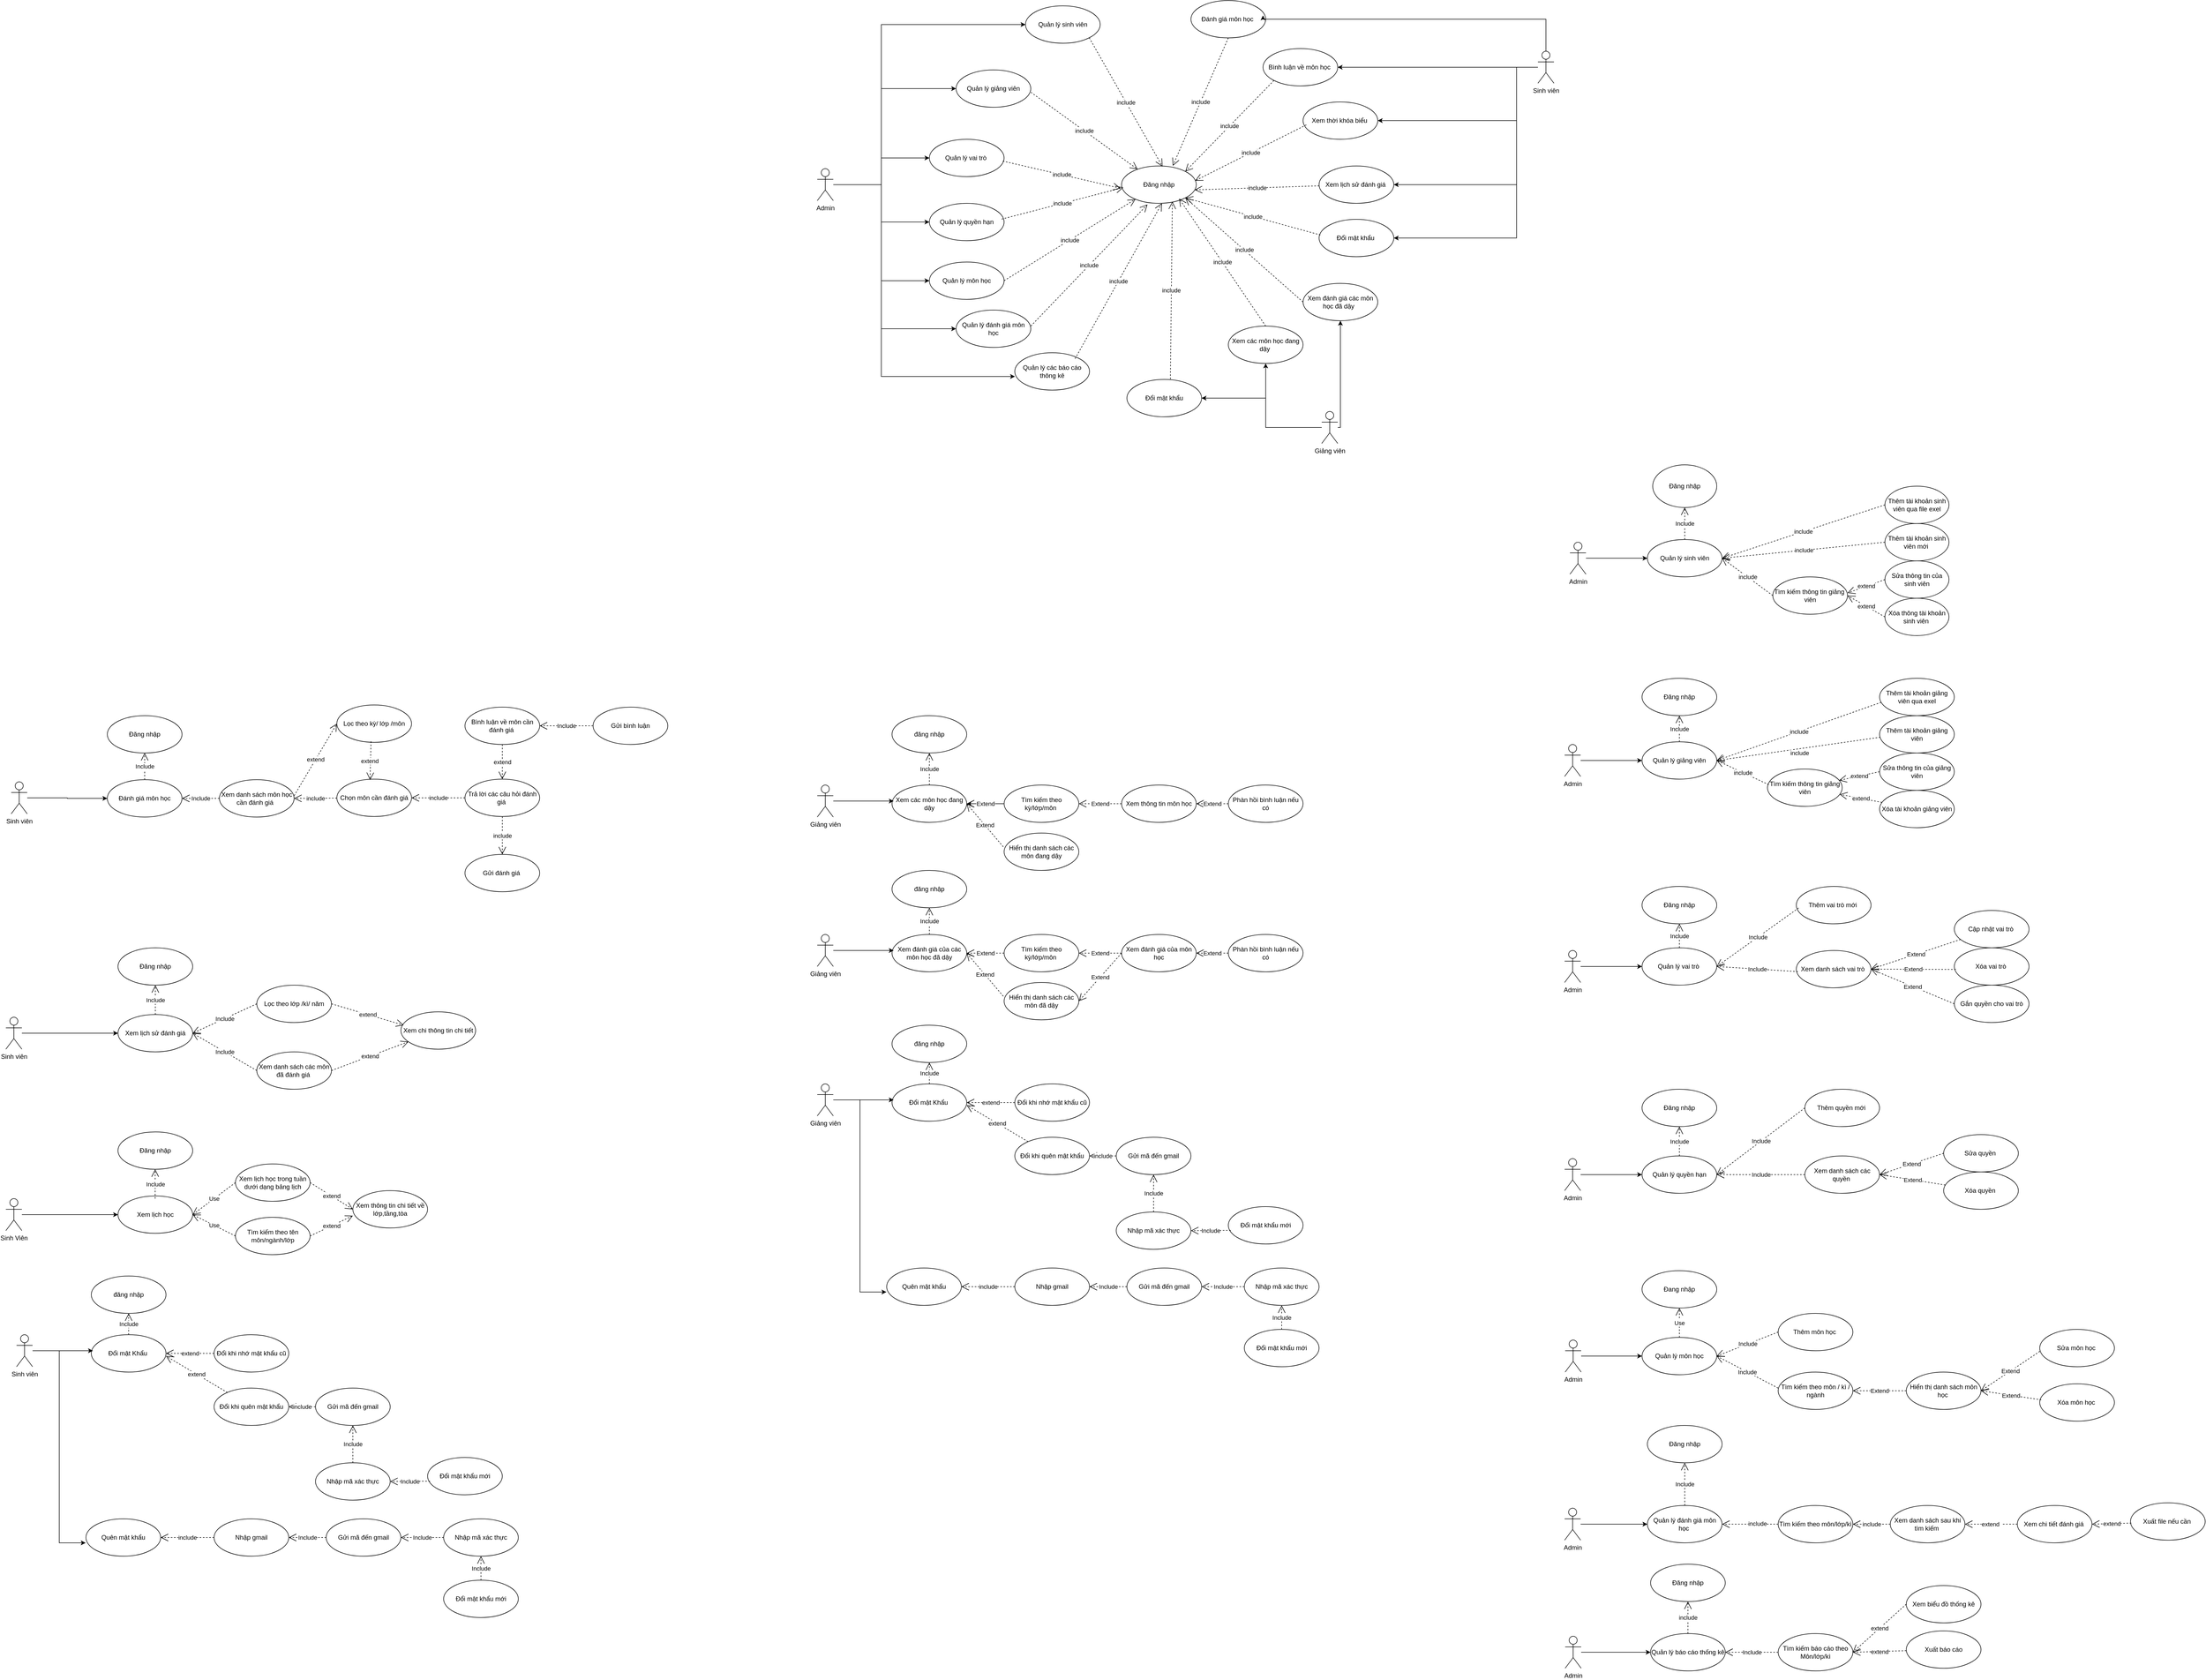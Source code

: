 <mxfile version="26.2.13">
  <diagram name="Trang-1" id="kpc_CZlJE6okW1YhQXeX">
    <mxGraphModel dx="9109" dy="2848" grid="1" gridSize="10" guides="1" tooltips="1" connect="1" arrows="1" fold="1" page="1" pageScale="1" pageWidth="827" pageHeight="1169" math="0" shadow="0">
      <root>
        <mxCell id="0" />
        <mxCell id="1" parent="0" />
        <mxCell id="e8_UmXs5ctp9pTQ8ATcP-36" style="edgeStyle=orthogonalEdgeStyle;rounded=0;orthogonalLoop=1;jettySize=auto;html=1;entryX=0;entryY=0.5;entryDx=0;entryDy=0;" parent="1" source="e8_UmXs5ctp9pTQ8ATcP-1" target="e8_UmXs5ctp9pTQ8ATcP-14" edge="1">
          <mxGeometry relative="1" as="geometry">
            <Array as="points">
              <mxPoint x="-200" y="675" />
              <mxPoint x="-200" y="375" />
            </Array>
          </mxGeometry>
        </mxCell>
        <mxCell id="e8_UmXs5ctp9pTQ8ATcP-38" style="edgeStyle=orthogonalEdgeStyle;rounded=0;orthogonalLoop=1;jettySize=auto;html=1;entryX=0;entryY=0.5;entryDx=0;entryDy=0;" parent="1" source="e8_UmXs5ctp9pTQ8ATcP-1" target="e8_UmXs5ctp9pTQ8ATcP-13" edge="1">
          <mxGeometry relative="1" as="geometry">
            <Array as="points">
              <mxPoint x="-200" y="675" />
              <mxPoint x="-200" y="495" />
            </Array>
          </mxGeometry>
        </mxCell>
        <mxCell id="e8_UmXs5ctp9pTQ8ATcP-39" style="edgeStyle=orthogonalEdgeStyle;rounded=0;orthogonalLoop=1;jettySize=auto;html=1;" parent="1" source="e8_UmXs5ctp9pTQ8ATcP-1" target="e8_UmXs5ctp9pTQ8ATcP-10" edge="1">
          <mxGeometry relative="1" as="geometry" />
        </mxCell>
        <mxCell id="e8_UmXs5ctp9pTQ8ATcP-40" style="edgeStyle=orthogonalEdgeStyle;rounded=0;orthogonalLoop=1;jettySize=auto;html=1;entryX=0;entryY=0.5;entryDx=0;entryDy=0;" parent="1" source="e8_UmXs5ctp9pTQ8ATcP-1" target="e8_UmXs5ctp9pTQ8ATcP-8" edge="1">
          <mxGeometry relative="1" as="geometry" />
        </mxCell>
        <mxCell id="e8_UmXs5ctp9pTQ8ATcP-41" style="edgeStyle=orthogonalEdgeStyle;rounded=0;orthogonalLoop=1;jettySize=auto;html=1;entryX=0;entryY=0.5;entryDx=0;entryDy=0;" parent="1" source="e8_UmXs5ctp9pTQ8ATcP-1" target="e8_UmXs5ctp9pTQ8ATcP-11" edge="1">
          <mxGeometry relative="1" as="geometry" />
        </mxCell>
        <mxCell id="e8_UmXs5ctp9pTQ8ATcP-42" style="edgeStyle=orthogonalEdgeStyle;rounded=0;orthogonalLoop=1;jettySize=auto;html=1;entryX=0;entryY=0.5;entryDx=0;entryDy=0;" parent="1" source="e8_UmXs5ctp9pTQ8ATcP-1" target="e8_UmXs5ctp9pTQ8ATcP-17" edge="1">
          <mxGeometry relative="1" as="geometry">
            <Array as="points">
              <mxPoint x="-200" y="675" />
              <mxPoint x="-200" y="945" />
            </Array>
          </mxGeometry>
        </mxCell>
        <mxCell id="e8_UmXs5ctp9pTQ8ATcP-1" value="Admin" style="shape=umlActor;verticalLabelPosition=bottom;verticalAlign=top;html=1;outlineConnect=0;" parent="1" vertex="1">
          <mxGeometry x="-320" y="645" width="30" height="60" as="geometry" />
        </mxCell>
        <mxCell id="e8_UmXs5ctp9pTQ8ATcP-33" style="edgeStyle=orthogonalEdgeStyle;rounded=0;orthogonalLoop=1;jettySize=auto;html=1;" parent="1" source="e8_UmXs5ctp9pTQ8ATcP-5" target="e8_UmXs5ctp9pTQ8ATcP-19" edge="1">
          <mxGeometry relative="1" as="geometry">
            <Array as="points">
              <mxPoint x="660" y="1130" />
            </Array>
          </mxGeometry>
        </mxCell>
        <mxCell id="e8_UmXs5ctp9pTQ8ATcP-34" style="edgeStyle=orthogonalEdgeStyle;rounded=0;orthogonalLoop=1;jettySize=auto;html=1;" parent="1" source="e8_UmXs5ctp9pTQ8ATcP-5" target="e8_UmXs5ctp9pTQ8ATcP-16" edge="1">
          <mxGeometry relative="1" as="geometry" />
        </mxCell>
        <mxCell id="e8_UmXs5ctp9pTQ8ATcP-35" style="edgeStyle=orthogonalEdgeStyle;rounded=0;orthogonalLoop=1;jettySize=auto;html=1;" parent="1" source="e8_UmXs5ctp9pTQ8ATcP-5" target="e8_UmXs5ctp9pTQ8ATcP-22" edge="1">
          <mxGeometry relative="1" as="geometry">
            <Array as="points">
              <mxPoint x="520" y="1130" />
              <mxPoint x="520" y="1075" />
            </Array>
          </mxGeometry>
        </mxCell>
        <mxCell id="e8_UmXs5ctp9pTQ8ATcP-5" value="Giảng viên" style="shape=umlActor;verticalLabelPosition=bottom;verticalAlign=top;html=1;outlineConnect=0;" parent="1" vertex="1">
          <mxGeometry x="625" y="1100" width="30" height="60" as="geometry" />
        </mxCell>
        <mxCell id="e8_UmXs5ctp9pTQ8ATcP-28" style="edgeStyle=orthogonalEdgeStyle;rounded=0;orthogonalLoop=1;jettySize=auto;html=1;" parent="1" source="e8_UmXs5ctp9pTQ8ATcP-6" target="e8_UmXs5ctp9pTQ8ATcP-15" edge="1">
          <mxGeometry relative="1" as="geometry" />
        </mxCell>
        <mxCell id="e8_UmXs5ctp9pTQ8ATcP-29" style="edgeStyle=orthogonalEdgeStyle;rounded=0;orthogonalLoop=1;jettySize=auto;html=1;entryX=1;entryY=0.5;entryDx=0;entryDy=0;" parent="1" source="e8_UmXs5ctp9pTQ8ATcP-6" target="e8_UmXs5ctp9pTQ8ATcP-20" edge="1">
          <mxGeometry relative="1" as="geometry">
            <Array as="points">
              <mxPoint x="990" y="455" />
              <mxPoint x="990" y="555" />
            </Array>
          </mxGeometry>
        </mxCell>
        <mxCell id="e8_UmXs5ctp9pTQ8ATcP-30" style="edgeStyle=orthogonalEdgeStyle;rounded=0;orthogonalLoop=1;jettySize=auto;html=1;entryX=1;entryY=0.5;entryDx=0;entryDy=0;" parent="1" source="e8_UmXs5ctp9pTQ8ATcP-6" target="e8_UmXs5ctp9pTQ8ATcP-23" edge="1">
          <mxGeometry relative="1" as="geometry">
            <Array as="points">
              <mxPoint x="990" y="455" />
              <mxPoint x="990" y="675" />
            </Array>
          </mxGeometry>
        </mxCell>
        <mxCell id="e8_UmXs5ctp9pTQ8ATcP-31" style="edgeStyle=orthogonalEdgeStyle;rounded=0;orthogonalLoop=1;jettySize=auto;html=1;entryX=1;entryY=0.5;entryDx=0;entryDy=0;" parent="1" source="e8_UmXs5ctp9pTQ8ATcP-6" target="e8_UmXs5ctp9pTQ8ATcP-21" edge="1">
          <mxGeometry relative="1" as="geometry">
            <Array as="points">
              <mxPoint x="990" y="455" />
              <mxPoint x="990" y="775" />
            </Array>
          </mxGeometry>
        </mxCell>
        <mxCell id="e8_UmXs5ctp9pTQ8ATcP-6" value="Sinh viên" style="shape=umlActor;verticalLabelPosition=bottom;verticalAlign=top;html=1;outlineConnect=0;" parent="1" vertex="1">
          <mxGeometry x="1030" y="425" width="30" height="60" as="geometry" />
        </mxCell>
        <mxCell id="e8_UmXs5ctp9pTQ8ATcP-8" value="Quản lý quyền hạn" style="ellipse;whiteSpace=wrap;html=1;" parent="1" vertex="1">
          <mxGeometry x="-110" y="710" width="140" height="70" as="geometry" />
        </mxCell>
        <mxCell id="e8_UmXs5ctp9pTQ8ATcP-10" value="Quản lý vai trò&amp;nbsp;" style="ellipse;whiteSpace=wrap;html=1;" parent="1" vertex="1">
          <mxGeometry x="-110" y="590" width="140" height="70" as="geometry" />
        </mxCell>
        <mxCell id="e8_UmXs5ctp9pTQ8ATcP-11" value="Quản lý môn học" style="ellipse;whiteSpace=wrap;html=1;" parent="1" vertex="1">
          <mxGeometry x="-110" y="820" width="140" height="70" as="geometry" />
        </mxCell>
        <mxCell id="e8_UmXs5ctp9pTQ8ATcP-12" value="Đánh giá môn học&amp;nbsp;" style="ellipse;whiteSpace=wrap;html=1;" parent="1" vertex="1">
          <mxGeometry x="380" y="330" width="140" height="70" as="geometry" />
        </mxCell>
        <mxCell id="e8_UmXs5ctp9pTQ8ATcP-13" value="Quản lý giảng viên" style="ellipse;whiteSpace=wrap;html=1;" parent="1" vertex="1">
          <mxGeometry x="-60" y="460" width="140" height="70" as="geometry" />
        </mxCell>
        <mxCell id="e8_UmXs5ctp9pTQ8ATcP-14" value="Quản lý sinh viên" style="ellipse;whiteSpace=wrap;html=1;" parent="1" vertex="1">
          <mxGeometry x="70" y="340" width="140" height="70" as="geometry" />
        </mxCell>
        <mxCell id="e8_UmXs5ctp9pTQ8ATcP-15" value="Bình luận về môn học&amp;nbsp;" style="ellipse;whiteSpace=wrap;html=1;" parent="1" vertex="1">
          <mxGeometry x="515" y="420" width="140" height="70" as="geometry" />
        </mxCell>
        <mxCell id="e8_UmXs5ctp9pTQ8ATcP-16" value="Xem các môn học đang dậy&amp;nbsp;&lt;span style=&quot;color: rgba(0, 0, 0, 0); font-family: monospace; font-size: 0px; text-align: start; text-wrap-mode: nowrap;&quot;&gt;%3CmxGraphModel%3E%3Croot%3E%3CmxCell%20id%3D%220%22%2F%3E%3CmxCell%20id%3D%221%22%20parent%3D%220%22%2F%3E%3CmxCell%20id%3D%222%22%20value%3D%22Qu%E1%BA%A3n%20l%C3%BD%20%C4%91%C3%A1nh%20gi%C3%A1%20m%C3%B4n%20h%E1%BB%8Dc%22%20style%3D%22ellipse%3BwhiteSpace%3Dwrap%3Bhtml%3D1%3B%22%20vertex%3D%221%22%20parent%3D%221%22%3E%3CmxGeometry%20x%3D%2240%22%20y%3D%22790%22%20width%3D%22140%22%20height%3D%2270%22%20as%3D%22geometry%22%2F%3E%3C%2FmxCell%3E%3C%2Froot%3E%3C%2FmxGraphModel%3E&lt;/span&gt;&lt;span style=&quot;color: rgba(0, 0, 0, 0); font-family: monospace; font-size: 0px; text-align: start; text-wrap-mode: nowrap;&quot;&gt;%3CmxGraphModel%3E%3Croot%3E%3CmxCell%20id%3D%220%22%2F%3E%3CmxCell%20id%3D%221%22%20parent%3D%220%22%2F%3E%3CmxCell%20id%3D%222%22%20value%3D%22Qu%E1%BA%A3n%20l%C3%BD%20%C4%91%C3%A1nh%20gi%C3%A1%20m%C3%B4n%20h%E1%BB%8Dc%22%20style%3D%22ellipse%3BwhiteSpace%3Dwrap%3Bhtml%3D1%3B%22%20vertex%3D%221%22%20parent%3D%221%22%3E%3CmxGeometry%20x%3D%2240%22%20y%3D%22790%22%20width%3D%22140%22%20height%3D%2270%22%20as%3D%22geometry%22%2F%3E%3C%2FmxCell%3E%3C%2Froot%3E%3C%2FmxGraphModel%3E&lt;/span&gt;" style="ellipse;whiteSpace=wrap;html=1;" parent="1" vertex="1">
          <mxGeometry x="450" y="940" width="140" height="70" as="geometry" />
        </mxCell>
        <mxCell id="e8_UmXs5ctp9pTQ8ATcP-17" value="Quản lý đánh giá môn học" style="ellipse;whiteSpace=wrap;html=1;" parent="1" vertex="1">
          <mxGeometry x="-60" y="910" width="140" height="70" as="geometry" />
        </mxCell>
        <mxCell id="e8_UmXs5ctp9pTQ8ATcP-18" value="Quản lý các báo cáo thông kê" style="ellipse;whiteSpace=wrap;html=1;" parent="1" vertex="1">
          <mxGeometry x="50" y="990" width="140" height="70" as="geometry" />
        </mxCell>
        <mxCell id="e8_UmXs5ctp9pTQ8ATcP-19" value="Xem đánh giá các môn học đã dậy&amp;nbsp;&amp;nbsp;" style="ellipse;whiteSpace=wrap;html=1;" parent="1" vertex="1">
          <mxGeometry x="590" y="860" width="140" height="70" as="geometry" />
        </mxCell>
        <mxCell id="e8_UmXs5ctp9pTQ8ATcP-20" value="Xem thời khóa biểu&amp;nbsp;" style="ellipse;whiteSpace=wrap;html=1;" parent="1" vertex="1">
          <mxGeometry x="590" y="520" width="140" height="70" as="geometry" />
        </mxCell>
        <mxCell id="e8_UmXs5ctp9pTQ8ATcP-21" value="Đổi mật khẩu&amp;nbsp;" style="ellipse;whiteSpace=wrap;html=1;" parent="1" vertex="1">
          <mxGeometry x="620" y="740" width="140" height="70" as="geometry" />
        </mxCell>
        <mxCell id="e8_UmXs5ctp9pTQ8ATcP-22" value="Đổi mật khẩu" style="ellipse;whiteSpace=wrap;html=1;" parent="1" vertex="1">
          <mxGeometry x="260" y="1040" width="140" height="70" as="geometry" />
        </mxCell>
        <mxCell id="e8_UmXs5ctp9pTQ8ATcP-23" value="Xem lịch sử đánh giá&amp;nbsp;" style="ellipse;whiteSpace=wrap;html=1;" parent="1" vertex="1">
          <mxGeometry x="620" y="640" width="140" height="70" as="geometry" />
        </mxCell>
        <mxCell id="e8_UmXs5ctp9pTQ8ATcP-24" value="Đăng nhập" style="ellipse;whiteSpace=wrap;html=1;" parent="1" vertex="1">
          <mxGeometry x="250" y="640" width="140" height="70" as="geometry" />
        </mxCell>
        <mxCell id="e8_UmXs5ctp9pTQ8ATcP-27" style="edgeStyle=orthogonalEdgeStyle;rounded=0;orthogonalLoop=1;jettySize=auto;html=1;entryX=0.964;entryY=0.4;entryDx=0;entryDy=0;entryPerimeter=0;" parent="1" source="e8_UmXs5ctp9pTQ8ATcP-6" target="e8_UmXs5ctp9pTQ8ATcP-12" edge="1">
          <mxGeometry relative="1" as="geometry">
            <Array as="points">
              <mxPoint x="1045" y="365" />
              <mxPoint x="515" y="365" />
            </Array>
          </mxGeometry>
        </mxCell>
        <mxCell id="e8_UmXs5ctp9pTQ8ATcP-43" style="edgeStyle=orthogonalEdgeStyle;rounded=0;orthogonalLoop=1;jettySize=auto;html=1;entryX=0.002;entryY=0.635;entryDx=0;entryDy=0;entryPerimeter=0;" parent="1" source="e8_UmXs5ctp9pTQ8ATcP-1" target="e8_UmXs5ctp9pTQ8ATcP-18" edge="1">
          <mxGeometry relative="1" as="geometry">
            <Array as="points">
              <mxPoint x="-200" y="675" />
              <mxPoint x="-200" y="1035" />
            </Array>
          </mxGeometry>
        </mxCell>
        <mxCell id="e8_UmXs5ctp9pTQ8ATcP-44" value="include" style="endArrow=open;endSize=12;dashed=1;html=1;rounded=0;exitX=0.966;exitY=0.424;exitDx=0;exitDy=0;exitPerimeter=0;entryX=0.024;entryY=0.577;entryDx=0;entryDy=0;entryPerimeter=0;" parent="1" source="e8_UmXs5ctp9pTQ8ATcP-8" target="e8_UmXs5ctp9pTQ8ATcP-24" edge="1">
          <mxGeometry width="160" relative="1" as="geometry">
            <mxPoint x="190" y="820" as="sourcePoint" />
            <mxPoint x="350" y="820" as="targetPoint" />
          </mxGeometry>
        </mxCell>
        <mxCell id="e8_UmXs5ctp9pTQ8ATcP-45" value="include" style="endArrow=open;endSize=12;dashed=1;html=1;rounded=0;exitX=0.982;exitY=0.583;exitDx=0;exitDy=0;exitPerimeter=0;entryX=-0.013;entryY=0.598;entryDx=0;entryDy=0;entryPerimeter=0;" parent="1" source="e8_UmXs5ctp9pTQ8ATcP-10" target="e8_UmXs5ctp9pTQ8ATcP-24" edge="1">
          <mxGeometry width="160" relative="1" as="geometry">
            <mxPoint x="35" y="750" as="sourcePoint" />
            <mxPoint x="263" y="690" as="targetPoint" />
          </mxGeometry>
        </mxCell>
        <mxCell id="e8_UmXs5ctp9pTQ8ATcP-46" value="include" style="endArrow=open;endSize=12;dashed=1;html=1;rounded=0;exitX=1;exitY=0.5;exitDx=0;exitDy=0;" parent="1" source="e8_UmXs5ctp9pTQ8ATcP-11" target="e8_UmXs5ctp9pTQ8ATcP-24" edge="1">
          <mxGeometry width="160" relative="1" as="geometry">
            <mxPoint x="35" y="750" as="sourcePoint" />
            <mxPoint x="263" y="690" as="targetPoint" />
          </mxGeometry>
        </mxCell>
        <mxCell id="e8_UmXs5ctp9pTQ8ATcP-49" value="include" style="endArrow=open;endSize=12;dashed=1;html=1;rounded=0;exitX=1;exitY=0.429;exitDx=0;exitDy=0;exitPerimeter=0;entryX=0.347;entryY=1.032;entryDx=0;entryDy=0;entryPerimeter=0;" parent="1" source="e8_UmXs5ctp9pTQ8ATcP-17" target="e8_UmXs5ctp9pTQ8ATcP-24" edge="1">
          <mxGeometry width="160" relative="1" as="geometry">
            <mxPoint x="40" y="855" as="sourcePoint" />
            <mxPoint x="285" y="712" as="targetPoint" />
          </mxGeometry>
        </mxCell>
        <mxCell id="e8_UmXs5ctp9pTQ8ATcP-50" value="include" style="endArrow=open;endSize=12;dashed=1;html=1;rounded=0;exitX=0.807;exitY=0.159;exitDx=0;exitDy=0;exitPerimeter=0;" parent="1" source="e8_UmXs5ctp9pTQ8ATcP-18" edge="1">
          <mxGeometry width="160" relative="1" as="geometry">
            <mxPoint x="170.004" y="979.372" as="sourcePoint" />
            <mxPoint x="325.6" y="710" as="targetPoint" />
          </mxGeometry>
        </mxCell>
        <mxCell id="e8_UmXs5ctp9pTQ8ATcP-51" value="include" style="endArrow=open;endSize=12;dashed=1;html=1;rounded=0;exitX=1.001;exitY=0.598;exitDx=0;exitDy=0;exitPerimeter=0;" parent="1" source="e8_UmXs5ctp9pTQ8ATcP-13" target="e8_UmXs5ctp9pTQ8ATcP-24" edge="1">
          <mxGeometry x="0.001" width="160" relative="1" as="geometry">
            <mxPoint x="60" y="875" as="sourcePoint" />
            <mxPoint x="305" y="732" as="targetPoint" />
            <mxPoint as="offset" />
          </mxGeometry>
        </mxCell>
        <mxCell id="e8_UmXs5ctp9pTQ8ATcP-52" value="include" style="endArrow=open;endSize=12;dashed=1;html=1;rounded=0;exitX=1;exitY=1;exitDx=0;exitDy=0;entryX=0.548;entryY=0.016;entryDx=0;entryDy=0;entryPerimeter=0;" parent="1" source="e8_UmXs5ctp9pTQ8ATcP-14" target="e8_UmXs5ctp9pTQ8ATcP-24" edge="1">
          <mxGeometry width="160" relative="1" as="geometry">
            <mxPoint x="90" y="512" as="sourcePoint" />
            <mxPoint x="290" y="656" as="targetPoint" />
          </mxGeometry>
        </mxCell>
        <mxCell id="e8_UmXs5ctp9pTQ8ATcP-53" value="include" style="endArrow=open;endSize=12;dashed=1;html=1;rounded=0;exitX=0.5;exitY=1;exitDx=0;exitDy=0;entryX=0.686;entryY=-0.005;entryDx=0;entryDy=0;entryPerimeter=0;" parent="1" source="e8_UmXs5ctp9pTQ8ATcP-12" target="e8_UmXs5ctp9pTQ8ATcP-24" edge="1">
          <mxGeometry width="160" relative="1" as="geometry">
            <mxPoint x="199" y="410" as="sourcePoint" />
            <mxPoint x="337" y="651" as="targetPoint" />
          </mxGeometry>
        </mxCell>
        <mxCell id="e8_UmXs5ctp9pTQ8ATcP-54" value="include" style="endArrow=open;endSize=12;dashed=1;html=1;rounded=0;exitX=0;exitY=1;exitDx=0;exitDy=0;entryX=1;entryY=0;entryDx=0;entryDy=0;" parent="1" source="e8_UmXs5ctp9pTQ8ATcP-15" target="e8_UmXs5ctp9pTQ8ATcP-24" edge="1">
          <mxGeometry width="160" relative="1" as="geometry">
            <mxPoint x="209" y="420" as="sourcePoint" />
            <mxPoint x="347" y="661" as="targetPoint" />
          </mxGeometry>
        </mxCell>
        <mxCell id="e8_UmXs5ctp9pTQ8ATcP-55" value="include" style="endArrow=open;endSize=12;dashed=1;html=1;rounded=0;exitX=0.044;exitY=0.614;exitDx=0;exitDy=0;entryX=0.985;entryY=0.394;entryDx=0;entryDy=0;entryPerimeter=0;exitPerimeter=0;" parent="1" source="e8_UmXs5ctp9pTQ8ATcP-20" target="e8_UmXs5ctp9pTQ8ATcP-24" edge="1">
          <mxGeometry width="160" relative="1" as="geometry">
            <mxPoint x="219" y="430" as="sourcePoint" />
            <mxPoint x="357" y="671" as="targetPoint" />
          </mxGeometry>
        </mxCell>
        <mxCell id="e8_UmXs5ctp9pTQ8ATcP-56" value="include" style="endArrow=open;endSize=12;dashed=1;html=1;rounded=0;entryX=0.979;entryY=0.64;entryDx=0;entryDy=0;entryPerimeter=0;" parent="1" source="e8_UmXs5ctp9pTQ8ATcP-23" target="e8_UmXs5ctp9pTQ8ATcP-24" edge="1">
          <mxGeometry width="160" relative="1" as="geometry">
            <mxPoint x="229" y="440" as="sourcePoint" />
            <mxPoint x="367" y="681" as="targetPoint" />
          </mxGeometry>
        </mxCell>
        <mxCell id="e8_UmXs5ctp9pTQ8ATcP-57" value="include" style="endArrow=open;endSize=12;dashed=1;html=1;rounded=0;entryX=1;entryY=1;entryDx=0;entryDy=0;exitX=0.018;exitY=0.419;exitDx=0;exitDy=0;exitPerimeter=0;" parent="1" source="e8_UmXs5ctp9pTQ8ATcP-21" target="e8_UmXs5ctp9pTQ8ATcP-24" edge="1">
          <mxGeometry width="160" relative="1" as="geometry">
            <mxPoint x="630" y="687" as="sourcePoint" />
            <mxPoint x="397" y="695" as="targetPoint" />
          </mxGeometry>
        </mxCell>
        <mxCell id="e8_UmXs5ctp9pTQ8ATcP-58" value="include" style="endArrow=open;endSize=12;dashed=1;html=1;rounded=0;entryX=1;entryY=1;entryDx=0;entryDy=0;exitX=0;exitY=0.5;exitDx=0;exitDy=0;" parent="1" source="e8_UmXs5ctp9pTQ8ATcP-19" target="e8_UmXs5ctp9pTQ8ATcP-24" edge="1">
          <mxGeometry width="160" relative="1" as="geometry">
            <mxPoint x="630" y="687" as="sourcePoint" />
            <mxPoint x="397" y="695" as="targetPoint" />
          </mxGeometry>
        </mxCell>
        <mxCell id="e8_UmXs5ctp9pTQ8ATcP-59" value="include" style="endArrow=open;endSize=12;dashed=1;html=1;rounded=0;exitX=0.5;exitY=0;exitDx=0;exitDy=0;entryX=0.771;entryY=0.874;entryDx=0;entryDy=0;entryPerimeter=0;" parent="1" source="e8_UmXs5ctp9pTQ8ATcP-16" target="e8_UmXs5ctp9pTQ8ATcP-24" edge="1">
          <mxGeometry width="160" relative="1" as="geometry">
            <mxPoint x="630" y="687" as="sourcePoint" />
            <mxPoint x="370" y="700" as="targetPoint" />
          </mxGeometry>
        </mxCell>
        <mxCell id="e8_UmXs5ctp9pTQ8ATcP-60" value="include" style="endArrow=open;endSize=12;dashed=1;html=1;rounded=0;entryX=0.68;entryY=0.952;entryDx=0;entryDy=0;exitX=0.582;exitY=-0.009;exitDx=0;exitDy=0;exitPerimeter=0;entryPerimeter=0;" parent="1" source="e8_UmXs5ctp9pTQ8ATcP-22" target="e8_UmXs5ctp9pTQ8ATcP-24" edge="1">
          <mxGeometry width="160" relative="1" as="geometry">
            <mxPoint x="630" y="687" as="sourcePoint" />
            <mxPoint x="397" y="695" as="targetPoint" />
          </mxGeometry>
        </mxCell>
        <mxCell id="PkPAs3pM2fGUrfEXWNbL-16" style="edgeStyle=orthogonalEdgeStyle;rounded=0;orthogonalLoop=1;jettySize=auto;html=1;entryX=0;entryY=0.5;entryDx=0;entryDy=0;" parent="1" source="PkPAs3pM2fGUrfEXWNbL-1" target="PkPAs3pM2fGUrfEXWNbL-2" edge="1">
          <mxGeometry relative="1" as="geometry" />
        </mxCell>
        <mxCell id="PkPAs3pM2fGUrfEXWNbL-1" value="Admin" style="shape=umlActor;verticalLabelPosition=bottom;verticalAlign=top;html=1;outlineConnect=0;" parent="1" vertex="1">
          <mxGeometry x="1090" y="1345" width="30" height="60" as="geometry" />
        </mxCell>
        <mxCell id="PkPAs3pM2fGUrfEXWNbL-2" value="Quản lý sinh viên" style="ellipse;whiteSpace=wrap;html=1;" parent="1" vertex="1">
          <mxGeometry x="1235" y="1340" width="140" height="70" as="geometry" />
        </mxCell>
        <mxCell id="PkPAs3pM2fGUrfEXWNbL-3" value="Thêm tài khoản sinh viên mới&amp;nbsp;" style="ellipse;whiteSpace=wrap;html=1;" parent="1" vertex="1">
          <mxGeometry x="1680" y="1310" width="120" height="70" as="geometry" />
        </mxCell>
        <mxCell id="PkPAs3pM2fGUrfEXWNbL-4" value="Sửa thông tin của sinh viên" style="ellipse;whiteSpace=wrap;html=1;" parent="1" vertex="1">
          <mxGeometry x="1680" y="1380" width="120" height="70" as="geometry" />
        </mxCell>
        <mxCell id="PkPAs3pM2fGUrfEXWNbL-5" value="Xóa thông tài khoản sinh viên&amp;nbsp;" style="ellipse;whiteSpace=wrap;html=1;" parent="1" vertex="1">
          <mxGeometry x="1680" y="1450" width="120" height="70" as="geometry" />
        </mxCell>
        <mxCell id="PkPAs3pM2fGUrfEXWNbL-6" value="Thêm tài khoản sinh viên qua file exel" style="ellipse;whiteSpace=wrap;html=1;" parent="1" vertex="1">
          <mxGeometry x="1680" y="1240" width="120" height="70" as="geometry" />
        </mxCell>
        <mxCell id="PkPAs3pM2fGUrfEXWNbL-12" value="include" style="endArrow=open;endSize=12;dashed=1;html=1;rounded=0;exitX=0;exitY=0.5;exitDx=0;exitDy=0;entryX=1;entryY=0.5;entryDx=0;entryDy=0;" parent="1" source="PkPAs3pM2fGUrfEXWNbL-6" target="PkPAs3pM2fGUrfEXWNbL-2" edge="1">
          <mxGeometry width="160" relative="1" as="geometry">
            <mxPoint x="1770" y="1350" as="sourcePoint" />
            <mxPoint x="1930" y="1350" as="targetPoint" />
          </mxGeometry>
        </mxCell>
        <mxCell id="PkPAs3pM2fGUrfEXWNbL-13" value="include" style="endArrow=open;endSize=12;dashed=1;html=1;rounded=0;exitX=0;exitY=0.5;exitDx=0;exitDy=0;entryX=1;entryY=0.5;entryDx=0;entryDy=0;" parent="1" source="PkPAs3pM2fGUrfEXWNbL-3" target="PkPAs3pM2fGUrfEXWNbL-2" edge="1">
          <mxGeometry x="-0.001" width="160" relative="1" as="geometry">
            <mxPoint x="1770" y="1350" as="sourcePoint" />
            <mxPoint x="1930" y="1350" as="targetPoint" />
            <mxPoint as="offset" />
          </mxGeometry>
        </mxCell>
        <mxCell id="PkPAs3pM2fGUrfEXWNbL-14" value="extend" style="endArrow=open;endSize=12;dashed=1;html=1;rounded=0;exitX=0;exitY=0.5;exitDx=0;exitDy=0;entryX=1;entryY=0.429;entryDx=0;entryDy=0;entryPerimeter=0;" parent="1" source="PkPAs3pM2fGUrfEXWNbL-4" target="PkPAs3pM2fGUrfEXWNbL-41" edge="1">
          <mxGeometry x="0.001" width="160" relative="1" as="geometry">
            <mxPoint x="1770" y="1350" as="sourcePoint" />
            <mxPoint x="1930" y="1350" as="targetPoint" />
            <mxPoint as="offset" />
          </mxGeometry>
        </mxCell>
        <mxCell id="PkPAs3pM2fGUrfEXWNbL-15" value="extend" style="endArrow=open;endSize=12;dashed=1;html=1;rounded=0;exitX=0;exitY=0.5;exitDx=0;exitDy=0;entryX=1;entryY=0.5;entryDx=0;entryDy=0;" parent="1" source="PkPAs3pM2fGUrfEXWNbL-5" target="PkPAs3pM2fGUrfEXWNbL-41" edge="1">
          <mxGeometry width="160" relative="1" as="geometry">
            <mxPoint x="1770" y="1350" as="sourcePoint" />
            <mxPoint x="1930" y="1350" as="targetPoint" />
          </mxGeometry>
        </mxCell>
        <mxCell id="PkPAs3pM2fGUrfEXWNbL-32" style="edgeStyle=orthogonalEdgeStyle;rounded=0;orthogonalLoop=1;jettySize=auto;html=1;" parent="1" source="PkPAs3pM2fGUrfEXWNbL-17" target="PkPAs3pM2fGUrfEXWNbL-18" edge="1">
          <mxGeometry relative="1" as="geometry" />
        </mxCell>
        <mxCell id="PkPAs3pM2fGUrfEXWNbL-17" value="Admin" style="shape=umlActor;verticalLabelPosition=bottom;verticalAlign=top;html=1;" parent="1" vertex="1">
          <mxGeometry x="1080" y="1724" width="30" height="60" as="geometry" />
        </mxCell>
        <mxCell id="PkPAs3pM2fGUrfEXWNbL-18" value="Quản lý giảng viên" style="ellipse;whiteSpace=wrap;html=1;" parent="1" vertex="1">
          <mxGeometry x="1225" y="1719" width="140" height="70" as="geometry" />
        </mxCell>
        <mxCell id="PkPAs3pM2fGUrfEXWNbL-21" value="Thêm tài khoản giảng viên" style="ellipse;whiteSpace=wrap;html=1;" parent="1" vertex="1">
          <mxGeometry x="1670" y="1670" width="140" height="70" as="geometry" />
        </mxCell>
        <mxCell id="PkPAs3pM2fGUrfEXWNbL-22" value="Thêm tài khoản giảng viên qua exel" style="ellipse;whiteSpace=wrap;html=1;" parent="1" vertex="1">
          <mxGeometry x="1670" y="1600" width="140" height="70" as="geometry" />
        </mxCell>
        <mxCell id="PkPAs3pM2fGUrfEXWNbL-23" value="Sửa thông tin của giảng viên" style="ellipse;whiteSpace=wrap;html=1;" parent="1" vertex="1">
          <mxGeometry x="1670" y="1740" width="140" height="70" as="geometry" />
        </mxCell>
        <mxCell id="PkPAs3pM2fGUrfEXWNbL-24" value="Xóa tài khoản giảng viên" style="ellipse;whiteSpace=wrap;html=1;" parent="1" vertex="1">
          <mxGeometry x="1670" y="1810" width="140" height="70" as="geometry" />
        </mxCell>
        <mxCell id="PkPAs3pM2fGUrfEXWNbL-25" value="Tìm kiếm thông tin giảng viên" style="ellipse;whiteSpace=wrap;html=1;" parent="1" vertex="1">
          <mxGeometry x="1460" y="1770" width="140" height="70" as="geometry" />
        </mxCell>
        <mxCell id="PkPAs3pM2fGUrfEXWNbL-26" value="extend" style="endArrow=open;endSize=12;dashed=1;html=1;rounded=0;exitX=0;exitY=0.5;exitDx=0;exitDy=0;" parent="1" source="PkPAs3pM2fGUrfEXWNbL-23" target="PkPAs3pM2fGUrfEXWNbL-25" edge="1">
          <mxGeometry width="160" relative="1" as="geometry">
            <mxPoint x="1680" y="1555" as="sourcePoint" />
            <mxPoint x="1500" y="1445" as="targetPoint" />
          </mxGeometry>
        </mxCell>
        <mxCell id="PkPAs3pM2fGUrfEXWNbL-27" value="extend" style="endArrow=open;endSize=12;dashed=1;html=1;rounded=0;" parent="1" source="PkPAs3pM2fGUrfEXWNbL-24" target="PkPAs3pM2fGUrfEXWNbL-25" edge="1">
          <mxGeometry width="160" relative="1" as="geometry">
            <mxPoint x="1680" y="1555" as="sourcePoint" />
            <mxPoint x="1500" y="1445" as="targetPoint" />
          </mxGeometry>
        </mxCell>
        <mxCell id="PkPAs3pM2fGUrfEXWNbL-28" value="include" style="endArrow=open;endSize=12;dashed=1;html=1;rounded=0;entryX=1;entryY=0.5;entryDx=0;entryDy=0;" parent="1" target="PkPAs3pM2fGUrfEXWNbL-18" edge="1">
          <mxGeometry width="160" relative="1" as="geometry">
            <mxPoint x="1673" y="1645" as="sourcePoint" />
            <mxPoint x="1500" y="1445" as="targetPoint" />
          </mxGeometry>
        </mxCell>
        <mxCell id="PkPAs3pM2fGUrfEXWNbL-29" value="include" style="endArrow=open;endSize=12;dashed=1;html=1;rounded=0;exitX=0.01;exitY=0.577;exitDx=0;exitDy=0;entryX=1;entryY=0.5;entryDx=0;entryDy=0;exitPerimeter=0;" parent="1" source="PkPAs3pM2fGUrfEXWNbL-21" target="PkPAs3pM2fGUrfEXWNbL-18" edge="1">
          <mxGeometry x="-0.004" y="8" width="160" relative="1" as="geometry">
            <mxPoint x="1680" y="1555" as="sourcePoint" />
            <mxPoint x="1500" y="1445" as="targetPoint" />
            <mxPoint as="offset" />
          </mxGeometry>
        </mxCell>
        <mxCell id="PkPAs3pM2fGUrfEXWNbL-30" value="include" style="endArrow=open;endSize=12;dashed=1;html=1;rounded=0;exitX=0.017;exitY=0.419;exitDx=0;exitDy=0;entryX=1;entryY=0.5;entryDx=0;entryDy=0;exitPerimeter=0;" parent="1" source="PkPAs3pM2fGUrfEXWNbL-25" target="PkPAs3pM2fGUrfEXWNbL-18" edge="1">
          <mxGeometry width="160" relative="1" as="geometry">
            <mxPoint x="1680" y="1555" as="sourcePoint" />
            <mxPoint x="1500" y="1445" as="targetPoint" />
          </mxGeometry>
        </mxCell>
        <mxCell id="PkPAs3pM2fGUrfEXWNbL-31" value="Đăng nhập" style="ellipse;whiteSpace=wrap;html=1;" parent="1" vertex="1">
          <mxGeometry x="1225" y="1600" width="140" height="70" as="geometry" />
        </mxCell>
        <mxCell id="PkPAs3pM2fGUrfEXWNbL-34" value="Include" style="endArrow=open;endSize=12;dashed=1;html=1;rounded=0;entryX=0.5;entryY=1;entryDx=0;entryDy=0;" parent="1" source="PkPAs3pM2fGUrfEXWNbL-18" target="PkPAs3pM2fGUrfEXWNbL-31" edge="1">
          <mxGeometry width="160" relative="1" as="geometry">
            <mxPoint x="1673" y="1645" as="sourcePoint" />
            <mxPoint x="1500" y="1445" as="targetPoint" />
          </mxGeometry>
        </mxCell>
        <mxCell id="PkPAs3pM2fGUrfEXWNbL-38" value="Đăng nhập" style="ellipse;whiteSpace=wrap;html=1;" parent="1" vertex="1">
          <mxGeometry x="1245" y="1200" width="120" height="80" as="geometry" />
        </mxCell>
        <mxCell id="PkPAs3pM2fGUrfEXWNbL-40" value="Include" style="endArrow=open;endSize=12;dashed=1;html=1;rounded=0;entryX=0.5;entryY=1;entryDx=0;entryDy=0;exitX=0.5;exitY=0;exitDx=0;exitDy=0;" parent="1" source="PkPAs3pM2fGUrfEXWNbL-2" target="PkPAs3pM2fGUrfEXWNbL-38" edge="1">
          <mxGeometry width="160" relative="1" as="geometry">
            <mxPoint x="1390" y="1320" as="sourcePoint" />
            <mxPoint x="1290" y="1330" as="targetPoint" />
          </mxGeometry>
        </mxCell>
        <mxCell id="PkPAs3pM2fGUrfEXWNbL-41" value="Tìm kiếm thông tin giảng&amp;nbsp; viên" style="ellipse;whiteSpace=wrap;html=1;" parent="1" vertex="1">
          <mxGeometry x="1470" y="1410" width="140" height="70" as="geometry" />
        </mxCell>
        <mxCell id="PkPAs3pM2fGUrfEXWNbL-43" value="include" style="endArrow=open;endSize=12;dashed=1;html=1;rounded=0;exitX=0;exitY=0.5;exitDx=0;exitDy=0;entryX=1;entryY=0.5;entryDx=0;entryDy=0;" parent="1" source="PkPAs3pM2fGUrfEXWNbL-41" target="PkPAs3pM2fGUrfEXWNbL-2" edge="1">
          <mxGeometry x="0.001" width="160" relative="1" as="geometry">
            <mxPoint x="1770" y="1350" as="sourcePoint" />
            <mxPoint x="1930" y="1350" as="targetPoint" />
            <mxPoint as="offset" />
          </mxGeometry>
        </mxCell>
        <mxCell id="PkPAs3pM2fGUrfEXWNbL-44" value="Quản lý vai trò&amp;nbsp;" style="ellipse;whiteSpace=wrap;html=1;" parent="1" vertex="1">
          <mxGeometry x="1225" y="2105" width="140" height="70" as="geometry" />
        </mxCell>
        <mxCell id="PkPAs3pM2fGUrfEXWNbL-48" style="edgeStyle=orthogonalEdgeStyle;rounded=0;orthogonalLoop=1;jettySize=auto;html=1;" parent="1" source="PkPAs3pM2fGUrfEXWNbL-49" edge="1">
          <mxGeometry relative="1" as="geometry">
            <mxPoint x="1225" y="2140" as="targetPoint" />
          </mxGeometry>
        </mxCell>
        <mxCell id="PkPAs3pM2fGUrfEXWNbL-49" value="Admin" style="shape=umlActor;verticalLabelPosition=bottom;verticalAlign=top;html=1;" parent="1" vertex="1">
          <mxGeometry x="1080" y="2110" width="30" height="60" as="geometry" />
        </mxCell>
        <mxCell id="PkPAs3pM2fGUrfEXWNbL-51" value="Đăng nhập" style="ellipse;whiteSpace=wrap;html=1;" parent="1" vertex="1">
          <mxGeometry x="1225" y="1990" width="140" height="70" as="geometry" />
        </mxCell>
        <mxCell id="PkPAs3pM2fGUrfEXWNbL-52" value="Xem danh sách vai trò&amp;nbsp;" style="ellipse;whiteSpace=wrap;html=1;" parent="1" vertex="1">
          <mxGeometry x="1514" y="2110" width="140" height="70" as="geometry" />
        </mxCell>
        <mxCell id="PkPAs3pM2fGUrfEXWNbL-59" value="Cập nhật vai trò&amp;nbsp;" style="ellipse;whiteSpace=wrap;html=1;" parent="1" vertex="1">
          <mxGeometry x="1810" y="2035" width="140" height="70" as="geometry" />
        </mxCell>
        <mxCell id="PkPAs3pM2fGUrfEXWNbL-60" value="Gắn quyền cho vai trò" style="ellipse;whiteSpace=wrap;html=1;" parent="1" vertex="1">
          <mxGeometry x="1810" y="2175" width="140" height="70" as="geometry" />
        </mxCell>
        <mxCell id="PkPAs3pM2fGUrfEXWNbL-61" value="Thêm vai trò mới&amp;nbsp;" style="ellipse;whiteSpace=wrap;html=1;" parent="1" vertex="1">
          <mxGeometry x="1514" y="1990" width="140" height="70" as="geometry" />
        </mxCell>
        <mxCell id="PkPAs3pM2fGUrfEXWNbL-62" value="Xóa vai trò&amp;nbsp;" style="ellipse;whiteSpace=wrap;html=1;" parent="1" vertex="1">
          <mxGeometry x="1810" y="2105" width="140" height="70" as="geometry" />
        </mxCell>
        <mxCell id="PkPAs3pM2fGUrfEXWNbL-64" value="Include" style="endArrow=open;endSize=12;dashed=1;html=1;rounded=0;exitX=0.5;exitY=0;exitDx=0;exitDy=0;" parent="1" source="PkPAs3pM2fGUrfEXWNbL-44" target="PkPAs3pM2fGUrfEXWNbL-51" edge="1">
          <mxGeometry width="160" relative="1" as="geometry">
            <mxPoint x="1380" y="2110" as="sourcePoint" />
            <mxPoint x="1540" y="2110" as="targetPoint" />
          </mxGeometry>
        </mxCell>
        <mxCell id="PkPAs3pM2fGUrfEXWNbL-65" value="Include" style="endArrow=open;endSize=12;dashed=1;html=1;rounded=0;exitX=0.021;exitY=0.567;exitDx=0;exitDy=0;exitPerimeter=0;entryX=1;entryY=0.5;entryDx=0;entryDy=0;" parent="1" source="PkPAs3pM2fGUrfEXWNbL-52" target="PkPAs3pM2fGUrfEXWNbL-44" edge="1">
          <mxGeometry x="-0.004" width="160" relative="1" as="geometry">
            <mxPoint x="1380" y="2110" as="sourcePoint" />
            <mxPoint x="1540" y="2110" as="targetPoint" />
            <mxPoint as="offset" />
          </mxGeometry>
        </mxCell>
        <mxCell id="PkPAs3pM2fGUrfEXWNbL-66" value="Include" style="endArrow=open;endSize=12;dashed=1;html=1;rounded=0;exitX=0.031;exitY=0.577;exitDx=0;exitDy=0;exitPerimeter=0;entryX=1;entryY=0.5;entryDx=0;entryDy=0;" parent="1" source="PkPAs3pM2fGUrfEXWNbL-61" target="PkPAs3pM2fGUrfEXWNbL-44" edge="1">
          <mxGeometry width="160" relative="1" as="geometry">
            <mxPoint x="1380" y="2110" as="sourcePoint" />
            <mxPoint x="1540" y="2110" as="targetPoint" />
          </mxGeometry>
        </mxCell>
        <mxCell id="PkPAs3pM2fGUrfEXWNbL-67" value="Extend" style="endArrow=open;endSize=12;dashed=1;html=1;rounded=0;exitX=0;exitY=0.5;exitDx=0;exitDy=0;entryX=1;entryY=0.5;entryDx=0;entryDy=0;" parent="1" source="PkPAs3pM2fGUrfEXWNbL-60" target="PkPAs3pM2fGUrfEXWNbL-52" edge="1">
          <mxGeometry x="-0.004" width="160" relative="1" as="geometry">
            <mxPoint x="1670" y="2080" as="sourcePoint" />
            <mxPoint x="1830" y="2080" as="targetPoint" />
            <mxPoint as="offset" />
          </mxGeometry>
        </mxCell>
        <mxCell id="PkPAs3pM2fGUrfEXWNbL-68" value="Extend" style="endArrow=open;endSize=12;dashed=1;html=1;rounded=0;exitX=0.02;exitY=0.579;exitDx=0;exitDy=0;entryX=1;entryY=0.5;entryDx=0;entryDy=0;exitPerimeter=0;" parent="1" source="PkPAs3pM2fGUrfEXWNbL-62" target="PkPAs3pM2fGUrfEXWNbL-52" edge="1">
          <mxGeometry width="160" relative="1" as="geometry">
            <mxPoint x="1670" y="2080" as="sourcePoint" />
            <mxPoint x="1830" y="2080" as="targetPoint" />
          </mxGeometry>
        </mxCell>
        <mxCell id="PkPAs3pM2fGUrfEXWNbL-69" value="Extend" style="endArrow=open;endSize=12;dashed=1;html=1;rounded=0;entryX=1;entryY=0.5;entryDx=0;entryDy=0;" parent="1" source="PkPAs3pM2fGUrfEXWNbL-59" target="PkPAs3pM2fGUrfEXWNbL-52" edge="1">
          <mxGeometry width="160" relative="1" as="geometry">
            <mxPoint x="1670" y="2080" as="sourcePoint" />
            <mxPoint x="1830" y="2080" as="targetPoint" />
          </mxGeometry>
        </mxCell>
        <mxCell id="PkPAs3pM2fGUrfEXWNbL-70" value="Quản lý quyền hạn" style="ellipse;whiteSpace=wrap;html=1;" parent="1" vertex="1">
          <mxGeometry x="1225" y="2495" width="140" height="70" as="geometry" />
        </mxCell>
        <mxCell id="PkPAs3pM2fGUrfEXWNbL-73" style="edgeStyle=orthogonalEdgeStyle;rounded=0;orthogonalLoop=1;jettySize=auto;html=1;" parent="1" source="PkPAs3pM2fGUrfEXWNbL-72" target="PkPAs3pM2fGUrfEXWNbL-70" edge="1">
          <mxGeometry relative="1" as="geometry" />
        </mxCell>
        <mxCell id="PkPAs3pM2fGUrfEXWNbL-72" value="Admin" style="shape=umlActor;verticalLabelPosition=bottom;verticalAlign=top;html=1;" parent="1" vertex="1">
          <mxGeometry x="1080" y="2500" width="30" height="60" as="geometry" />
        </mxCell>
        <mxCell id="PkPAs3pM2fGUrfEXWNbL-74" value="Đăng nhập" style="ellipse;whiteSpace=wrap;html=1;" parent="1" vertex="1">
          <mxGeometry x="1225" y="2370" width="140" height="70" as="geometry" />
        </mxCell>
        <mxCell id="PkPAs3pM2fGUrfEXWNbL-75" value="Include" style="endArrow=open;endSize=12;dashed=1;html=1;rounded=0;exitX=0.5;exitY=0;exitDx=0;exitDy=0;entryX=0.5;entryY=1;entryDx=0;entryDy=0;" parent="1" source="PkPAs3pM2fGUrfEXWNbL-70" target="PkPAs3pM2fGUrfEXWNbL-74" edge="1">
          <mxGeometry width="160" relative="1" as="geometry">
            <mxPoint x="1360" y="2475" as="sourcePoint" />
            <mxPoint x="1520" y="2475" as="targetPoint" />
          </mxGeometry>
        </mxCell>
        <mxCell id="PkPAs3pM2fGUrfEXWNbL-76" value="Thêm quyền mới&amp;nbsp;" style="ellipse;whiteSpace=wrap;html=1;" parent="1" vertex="1">
          <mxGeometry x="1530" y="2370" width="140" height="70" as="geometry" />
        </mxCell>
        <mxCell id="PkPAs3pM2fGUrfEXWNbL-77" value="Xem danh sách các quyền&amp;nbsp;" style="ellipse;whiteSpace=wrap;html=1;" parent="1" vertex="1">
          <mxGeometry x="1530" y="2495" width="140" height="70" as="geometry" />
        </mxCell>
        <mxCell id="PkPAs3pM2fGUrfEXWNbL-78" value="Sửa quyền&amp;nbsp;" style="ellipse;whiteSpace=wrap;html=1;" parent="1" vertex="1">
          <mxGeometry x="1790" y="2455" width="140" height="70" as="geometry" />
        </mxCell>
        <mxCell id="PkPAs3pM2fGUrfEXWNbL-79" value="Xóa quyền&amp;nbsp;" style="ellipse;whiteSpace=wrap;html=1;" parent="1" vertex="1">
          <mxGeometry x="1790" y="2525" width="140" height="70" as="geometry" />
        </mxCell>
        <mxCell id="PkPAs3pM2fGUrfEXWNbL-80" value="Include" style="endArrow=open;endSize=12;dashed=1;html=1;rounded=0;exitX=0;exitY=0.5;exitDx=0;exitDy=0;entryX=1;entryY=0.5;entryDx=0;entryDy=0;" parent="1" source="PkPAs3pM2fGUrfEXWNbL-77" target="PkPAs3pM2fGUrfEXWNbL-70" edge="1">
          <mxGeometry width="160" relative="1" as="geometry">
            <mxPoint x="1350" y="2465" as="sourcePoint" />
            <mxPoint x="1370" y="2525" as="targetPoint" />
          </mxGeometry>
        </mxCell>
        <mxCell id="PkPAs3pM2fGUrfEXWNbL-82" value="Include" style="endArrow=open;endSize=12;dashed=1;html=1;rounded=0;exitX=0;exitY=0.5;exitDx=0;exitDy=0;entryX=1;entryY=0.5;entryDx=0;entryDy=0;" parent="1" source="PkPAs3pM2fGUrfEXWNbL-76" target="PkPAs3pM2fGUrfEXWNbL-70" edge="1">
          <mxGeometry width="160" relative="1" as="geometry">
            <mxPoint x="1350" y="2465" as="sourcePoint" />
            <mxPoint x="1370" y="2525" as="targetPoint" />
          </mxGeometry>
        </mxCell>
        <mxCell id="PkPAs3pM2fGUrfEXWNbL-83" value="Extend" style="endArrow=open;endSize=12;dashed=1;html=1;rounded=0;entryX=1;entryY=0.5;entryDx=0;entryDy=0;exitX=0;exitY=0.5;exitDx=0;exitDy=0;" parent="1" source="PkPAs3pM2fGUrfEXWNbL-78" target="PkPAs3pM2fGUrfEXWNbL-77" edge="1">
          <mxGeometry width="160" relative="1" as="geometry">
            <mxPoint x="1740" y="2480" as="sourcePoint" />
            <mxPoint x="1760" y="2440" as="targetPoint" />
          </mxGeometry>
        </mxCell>
        <mxCell id="PkPAs3pM2fGUrfEXWNbL-85" value="Extend" style="endArrow=open;endSize=12;dashed=1;html=1;rounded=0;entryX=1;entryY=0.5;entryDx=0;entryDy=0;" parent="1" source="PkPAs3pM2fGUrfEXWNbL-79" target="PkPAs3pM2fGUrfEXWNbL-77" edge="1">
          <mxGeometry width="160" relative="1" as="geometry">
            <mxPoint x="1740" y="2480" as="sourcePoint" />
            <mxPoint x="1760" y="2440" as="targetPoint" />
          </mxGeometry>
        </mxCell>
        <mxCell id="PkPAs3pM2fGUrfEXWNbL-99" value="Quản lý môn học" style="ellipse;whiteSpace=wrap;html=1;" parent="1" vertex="1">
          <mxGeometry x="1225" y="2835" width="140" height="70" as="geometry" />
        </mxCell>
        <mxCell id="PkPAs3pM2fGUrfEXWNbL-101" style="edgeStyle=orthogonalEdgeStyle;rounded=0;orthogonalLoop=1;jettySize=auto;html=1;entryX=0;entryY=0.5;entryDx=0;entryDy=0;" parent="1" source="PkPAs3pM2fGUrfEXWNbL-100" target="PkPAs3pM2fGUrfEXWNbL-99" edge="1">
          <mxGeometry relative="1" as="geometry" />
        </mxCell>
        <mxCell id="PkPAs3pM2fGUrfEXWNbL-100" value="Admin" style="shape=umlActor;verticalLabelPosition=bottom;verticalAlign=top;html=1;" parent="1" vertex="1">
          <mxGeometry x="1081" y="2840" width="30" height="60" as="geometry" />
        </mxCell>
        <mxCell id="PkPAs3pM2fGUrfEXWNbL-102" value="Xóa môn học&amp;nbsp;" style="ellipse;whiteSpace=wrap;html=1;" parent="1" vertex="1">
          <mxGeometry x="1970" y="2922" width="140" height="70" as="geometry" />
        </mxCell>
        <mxCell id="PkPAs3pM2fGUrfEXWNbL-103" value="Sửa môn học&amp;nbsp;" style="ellipse;whiteSpace=wrap;html=1;" parent="1" vertex="1">
          <mxGeometry x="1970" y="2820" width="140" height="70" as="geometry" />
        </mxCell>
        <mxCell id="PkPAs3pM2fGUrfEXWNbL-104" value="Tìm kiếm theo môn / kì / ngành" style="ellipse;whiteSpace=wrap;html=1;" parent="1" vertex="1">
          <mxGeometry x="1480" y="2900" width="140" height="70" as="geometry" />
        </mxCell>
        <mxCell id="PkPAs3pM2fGUrfEXWNbL-105" value="Thêm môn học&amp;nbsp;" style="ellipse;whiteSpace=wrap;html=1;" parent="1" vertex="1">
          <mxGeometry x="1480" y="2790" width="140" height="70" as="geometry" />
        </mxCell>
        <mxCell id="PkPAs3pM2fGUrfEXWNbL-107" value="Đang nhập" style="ellipse;whiteSpace=wrap;html=1;" parent="1" vertex="1">
          <mxGeometry x="1225" y="2710" width="140" height="70" as="geometry" />
        </mxCell>
        <mxCell id="PkPAs3pM2fGUrfEXWNbL-108" value="Hiển thị danh sách môn học&amp;nbsp;" style="ellipse;whiteSpace=wrap;html=1;" parent="1" vertex="1">
          <mxGeometry x="1720" y="2900" width="140" height="70" as="geometry" />
        </mxCell>
        <mxCell id="PkPAs3pM2fGUrfEXWNbL-112" value="Use" style="endArrow=open;endSize=12;dashed=1;html=1;rounded=0;exitX=0.5;exitY=0;exitDx=0;exitDy=0;" parent="1" source="PkPAs3pM2fGUrfEXWNbL-99" target="PkPAs3pM2fGUrfEXWNbL-107" edge="1">
          <mxGeometry width="160" relative="1" as="geometry">
            <mxPoint x="1220" y="3000" as="sourcePoint" />
            <mxPoint x="1380" y="3000" as="targetPoint" />
          </mxGeometry>
        </mxCell>
        <mxCell id="PkPAs3pM2fGUrfEXWNbL-113" value="Include" style="endArrow=open;endSize=12;dashed=1;html=1;rounded=0;exitX=0;exitY=0.5;exitDx=0;exitDy=0;entryX=1;entryY=0.5;entryDx=0;entryDy=0;" parent="1" source="PkPAs3pM2fGUrfEXWNbL-105" target="PkPAs3pM2fGUrfEXWNbL-99" edge="1">
          <mxGeometry width="160" relative="1" as="geometry">
            <mxPoint x="1360" y="2970" as="sourcePoint" />
            <mxPoint x="1520" y="2970" as="targetPoint" />
          </mxGeometry>
        </mxCell>
        <mxCell id="PkPAs3pM2fGUrfEXWNbL-114" value="Include" style="endArrow=open;endSize=12;dashed=1;html=1;rounded=0;exitX=0;exitY=0.429;exitDx=0;exitDy=0;entryX=1;entryY=0.5;entryDx=0;entryDy=0;exitPerimeter=0;" parent="1" source="PkPAs3pM2fGUrfEXWNbL-104" target="PkPAs3pM2fGUrfEXWNbL-99" edge="1">
          <mxGeometry width="160" relative="1" as="geometry">
            <mxPoint x="1360" y="2970" as="sourcePoint" />
            <mxPoint x="1520" y="2970" as="targetPoint" />
          </mxGeometry>
        </mxCell>
        <mxCell id="PkPAs3pM2fGUrfEXWNbL-119" value="Extend" style="endArrow=open;endSize=12;dashed=1;html=1;rounded=0;exitX=0;exitY=0.5;exitDx=0;exitDy=0;entryX=1;entryY=0.5;entryDx=0;entryDy=0;" parent="1" source="PkPAs3pM2fGUrfEXWNbL-108" target="PkPAs3pM2fGUrfEXWNbL-104" edge="1">
          <mxGeometry width="160" relative="1" as="geometry">
            <mxPoint x="1680" y="2870" as="sourcePoint" />
            <mxPoint x="1840" y="2870" as="targetPoint" />
          </mxGeometry>
        </mxCell>
        <mxCell id="PkPAs3pM2fGUrfEXWNbL-120" value="Extend" style="endArrow=open;endSize=12;dashed=1;html=1;rounded=0;exitX=0.002;exitY=0.588;exitDx=0;exitDy=0;entryX=1;entryY=0.5;entryDx=0;entryDy=0;exitPerimeter=0;" parent="1" source="PkPAs3pM2fGUrfEXWNbL-103" target="PkPAs3pM2fGUrfEXWNbL-108" edge="1">
          <mxGeometry width="160" relative="1" as="geometry">
            <mxPoint x="1680" y="2870" as="sourcePoint" />
            <mxPoint x="1840" y="2870" as="targetPoint" />
          </mxGeometry>
        </mxCell>
        <mxCell id="PkPAs3pM2fGUrfEXWNbL-121" value="Extend" style="endArrow=open;endSize=12;dashed=1;html=1;rounded=0;exitX=0.02;exitY=0.429;exitDx=0;exitDy=0;entryX=1;entryY=0.5;entryDx=0;entryDy=0;exitPerimeter=0;" parent="1" source="PkPAs3pM2fGUrfEXWNbL-102" target="PkPAs3pM2fGUrfEXWNbL-108" edge="1">
          <mxGeometry width="160" relative="1" as="geometry">
            <mxPoint x="1680" y="2870" as="sourcePoint" />
            <mxPoint x="1840" y="2870" as="targetPoint" />
          </mxGeometry>
        </mxCell>
        <mxCell id="PkPAs3pM2fGUrfEXWNbL-123" value="Quản lý đánh giá môn học&amp;nbsp;" style="ellipse;whiteSpace=wrap;html=1;" parent="1" vertex="1">
          <mxGeometry x="1235" y="3150" width="140" height="70" as="geometry" />
        </mxCell>
        <mxCell id="PkPAs3pM2fGUrfEXWNbL-137" style="edgeStyle=orthogonalEdgeStyle;rounded=0;orthogonalLoop=1;jettySize=auto;html=1;entryX=0;entryY=0.5;entryDx=0;entryDy=0;" parent="1" source="PkPAs3pM2fGUrfEXWNbL-124" target="PkPAs3pM2fGUrfEXWNbL-123" edge="1">
          <mxGeometry relative="1" as="geometry" />
        </mxCell>
        <mxCell id="PkPAs3pM2fGUrfEXWNbL-124" value="Admin" style="shape=umlActor;verticalLabelPosition=bottom;verticalAlign=top;html=1;" parent="1" vertex="1">
          <mxGeometry x="1080" y="3155" width="30" height="60" as="geometry" />
        </mxCell>
        <mxCell id="PkPAs3pM2fGUrfEXWNbL-125" value="Tìm kiếm theo môn/lớp/kì" style="ellipse;whiteSpace=wrap;html=1;" parent="1" vertex="1">
          <mxGeometry x="1480" y="3150" width="140" height="70" as="geometry" />
        </mxCell>
        <mxCell id="PkPAs3pM2fGUrfEXWNbL-126" value="Xem danh sách sau khi tìm kiếm&amp;nbsp;" style="ellipse;whiteSpace=wrap;html=1;" parent="1" vertex="1">
          <mxGeometry x="1690" y="3150" width="140" height="70" as="geometry" />
        </mxCell>
        <mxCell id="PkPAs3pM2fGUrfEXWNbL-127" value="Xem chi tiết đánh giá&amp;nbsp;" style="ellipse;whiteSpace=wrap;html=1;" parent="1" vertex="1">
          <mxGeometry x="1928" y="3150" width="140" height="70" as="geometry" />
        </mxCell>
        <mxCell id="PkPAs3pM2fGUrfEXWNbL-128" value="Xuất file nếu cần&amp;nbsp;" style="ellipse;whiteSpace=wrap;html=1;" parent="1" vertex="1">
          <mxGeometry x="2140" y="3145" width="140" height="70" as="geometry" />
        </mxCell>
        <mxCell id="PkPAs3pM2fGUrfEXWNbL-129" value="Đăng nhập" style="ellipse;whiteSpace=wrap;html=1;" parent="1" vertex="1">
          <mxGeometry x="1235" y="3000" width="140" height="70" as="geometry" />
        </mxCell>
        <mxCell id="PkPAs3pM2fGUrfEXWNbL-130" value="Include" style="endArrow=open;endSize=12;dashed=1;html=1;rounded=0;exitX=0.5;exitY=0;exitDx=0;exitDy=0;" parent="1" source="PkPAs3pM2fGUrfEXWNbL-123" target="PkPAs3pM2fGUrfEXWNbL-129" edge="1">
          <mxGeometry width="160" relative="1" as="geometry">
            <mxPoint x="1580" y="3110" as="sourcePoint" />
            <mxPoint x="1740" y="3110" as="targetPoint" />
          </mxGeometry>
        </mxCell>
        <mxCell id="PkPAs3pM2fGUrfEXWNbL-131" value="include" style="endArrow=open;endSize=12;dashed=1;html=1;rounded=0;exitX=0;exitY=0.5;exitDx=0;exitDy=0;entryX=1;entryY=0.5;entryDx=0;entryDy=0;" parent="1" source="PkPAs3pM2fGUrfEXWNbL-126" target="PkPAs3pM2fGUrfEXWNbL-125" edge="1">
          <mxGeometry width="160" relative="1" as="geometry">
            <mxPoint x="1630" y="3100" as="sourcePoint" />
            <mxPoint x="1790" y="3100" as="targetPoint" />
          </mxGeometry>
        </mxCell>
        <mxCell id="PkPAs3pM2fGUrfEXWNbL-132" value="extend&amp;nbsp;" style="endArrow=open;endSize=12;dashed=1;html=1;rounded=0;entryX=1;entryY=0.5;entryDx=0;entryDy=0;" parent="1" source="PkPAs3pM2fGUrfEXWNbL-127" target="PkPAs3pM2fGUrfEXWNbL-126" edge="1">
          <mxGeometry x="-0.001" width="160" relative="1" as="geometry">
            <mxPoint x="1910" y="3184.58" as="sourcePoint" />
            <mxPoint x="1840" y="3184.58" as="targetPoint" />
            <mxPoint as="offset" />
          </mxGeometry>
        </mxCell>
        <mxCell id="PkPAs3pM2fGUrfEXWNbL-133" value="extend" style="endArrow=open;endSize=12;dashed=1;html=1;rounded=0;entryX=1;entryY=0.5;entryDx=0;entryDy=0;exitX=0.011;exitY=0.543;exitDx=0;exitDy=0;exitPerimeter=0;" parent="1" source="PkPAs3pM2fGUrfEXWNbL-128" target="PkPAs3pM2fGUrfEXWNbL-127" edge="1">
          <mxGeometry width="160" relative="1" as="geometry">
            <mxPoint x="2100" y="3185" as="sourcePoint" />
            <mxPoint x="2060" y="3190" as="targetPoint" />
          </mxGeometry>
        </mxCell>
        <mxCell id="PkPAs3pM2fGUrfEXWNbL-134" value="in" style="endArrow=open;endSize=12;dashed=1;html=1;rounded=0;exitX=0;exitY=0.5;exitDx=0;exitDy=0;entryX=1;entryY=0.5;entryDx=0;entryDy=0;" parent="1" source="PkPAs3pM2fGUrfEXWNbL-125" target="PkPAs3pM2fGUrfEXWNbL-123" edge="1">
          <mxGeometry width="160" relative="1" as="geometry">
            <mxPoint x="1360" y="3120" as="sourcePoint" />
            <mxPoint x="1520" y="3120" as="targetPoint" />
          </mxGeometry>
        </mxCell>
        <mxCell id="PkPAs3pM2fGUrfEXWNbL-135" value="include" style="edgeLabel;html=1;align=center;verticalAlign=middle;resizable=0;points=[];" parent="PkPAs3pM2fGUrfEXWNbL-134" vertex="1" connectable="0">
          <mxGeometry x="-0.245" y="-1" relative="1" as="geometry">
            <mxPoint as="offset" />
          </mxGeometry>
        </mxCell>
        <mxCell id="PkPAs3pM2fGUrfEXWNbL-138" value="Quản lý báo cáo thống kê" style="ellipse;whiteSpace=wrap;html=1;" parent="1" vertex="1">
          <mxGeometry x="1241" y="3390" width="140" height="70" as="geometry" />
        </mxCell>
        <mxCell id="PkPAs3pM2fGUrfEXWNbL-141" style="edgeStyle=orthogonalEdgeStyle;rounded=0;orthogonalLoop=1;jettySize=auto;html=1;" parent="1" source="PkPAs3pM2fGUrfEXWNbL-140" target="PkPAs3pM2fGUrfEXWNbL-138" edge="1">
          <mxGeometry relative="1" as="geometry" />
        </mxCell>
        <mxCell id="PkPAs3pM2fGUrfEXWNbL-140" value="Admin" style="shape=umlActor;verticalLabelPosition=bottom;verticalAlign=top;html=1;" parent="1" vertex="1">
          <mxGeometry x="1081" y="3395" width="30" height="60" as="geometry" />
        </mxCell>
        <mxCell id="PkPAs3pM2fGUrfEXWNbL-142" value="Đăng nhập" style="ellipse;whiteSpace=wrap;html=1;" parent="1" vertex="1">
          <mxGeometry x="1241" y="3260" width="140" height="70" as="geometry" />
        </mxCell>
        <mxCell id="PkPAs3pM2fGUrfEXWNbL-143" value="Tìm kiếm báo cáo theo Môn/lớp/kì" style="ellipse;whiteSpace=wrap;html=1;" parent="1" vertex="1">
          <mxGeometry x="1480" y="3390" width="140" height="70" as="geometry" />
        </mxCell>
        <mxCell id="PkPAs3pM2fGUrfEXWNbL-144" value="Xuất báo cáo" style="ellipse;whiteSpace=wrap;html=1;" parent="1" vertex="1">
          <mxGeometry x="1720" y="3385" width="140" height="70" as="geometry" />
        </mxCell>
        <mxCell id="PkPAs3pM2fGUrfEXWNbL-145" value="Xem biểu đồ thống kê" style="ellipse;whiteSpace=wrap;html=1;" parent="1" vertex="1">
          <mxGeometry x="1720" y="3300" width="140" height="70" as="geometry" />
        </mxCell>
        <mxCell id="PkPAs3pM2fGUrfEXWNbL-146" value="include" style="endArrow=open;endSize=12;dashed=1;html=1;rounded=0;exitX=0.5;exitY=0;exitDx=0;exitDy=0;" parent="1" source="PkPAs3pM2fGUrfEXWNbL-138" target="PkPAs3pM2fGUrfEXWNbL-142" edge="1">
          <mxGeometry width="160" relative="1" as="geometry">
            <mxPoint x="1440" y="3320" as="sourcePoint" />
            <mxPoint x="1600" y="3320" as="targetPoint" />
          </mxGeometry>
        </mxCell>
        <mxCell id="PkPAs3pM2fGUrfEXWNbL-147" value="Include" style="endArrow=open;endSize=12;dashed=1;html=1;rounded=0;exitX=0;exitY=0.5;exitDx=0;exitDy=0;" parent="1" source="PkPAs3pM2fGUrfEXWNbL-143" target="PkPAs3pM2fGUrfEXWNbL-138" edge="1">
          <mxGeometry width="160" relative="1" as="geometry">
            <mxPoint x="1470" y="3340" as="sourcePoint" />
            <mxPoint x="1630" y="3340" as="targetPoint" />
          </mxGeometry>
        </mxCell>
        <mxCell id="PkPAs3pM2fGUrfEXWNbL-149" value="extend" style="endArrow=open;endSize=12;dashed=1;html=1;rounded=0;exitX=0;exitY=0.5;exitDx=0;exitDy=0;entryX=1;entryY=0.5;entryDx=0;entryDy=0;" parent="1" source="PkPAs3pM2fGUrfEXWNbL-145" target="PkPAs3pM2fGUrfEXWNbL-143" edge="1">
          <mxGeometry width="160" relative="1" as="geometry">
            <mxPoint x="1470" y="3340" as="sourcePoint" />
            <mxPoint x="1630" y="3340" as="targetPoint" />
          </mxGeometry>
        </mxCell>
        <mxCell id="PkPAs3pM2fGUrfEXWNbL-150" value="extend" style="endArrow=open;endSize=12;dashed=1;html=1;rounded=0;entryX=1;entryY=0.5;entryDx=0;entryDy=0;" parent="1" source="PkPAs3pM2fGUrfEXWNbL-144" target="PkPAs3pM2fGUrfEXWNbL-143" edge="1">
          <mxGeometry width="160" relative="1" as="geometry">
            <mxPoint x="1470" y="3340" as="sourcePoint" />
            <mxPoint x="1630" y="3340" as="targetPoint" />
          </mxGeometry>
        </mxCell>
        <mxCell id="xznWHPDb5fXahqg4B3CQ-1" value="Giảng viên" style="shape=umlActor;verticalLabelPosition=bottom;verticalAlign=top;html=1;" vertex="1" parent="1">
          <mxGeometry x="-320" y="1800" width="30" height="60" as="geometry" />
        </mxCell>
        <mxCell id="xznWHPDb5fXahqg4B3CQ-2" value="đăng nhập" style="ellipse;whiteSpace=wrap;html=1;" vertex="1" parent="1">
          <mxGeometry x="-180" y="1670" width="140" height="70" as="geometry" />
        </mxCell>
        <mxCell id="xznWHPDb5fXahqg4B3CQ-3" value="Xem các môn học đang dậy" style="ellipse;whiteSpace=wrap;html=1;" vertex="1" parent="1">
          <mxGeometry x="-180" y="1800" width="140" height="70" as="geometry" />
        </mxCell>
        <mxCell id="xznWHPDb5fXahqg4B3CQ-5" value="Include" style="endArrow=open;endSize=12;dashed=1;html=1;rounded=0;exitX=0.5;exitY=0;exitDx=0;exitDy=0;" edge="1" parent="1" source="xznWHPDb5fXahqg4B3CQ-3" target="xznWHPDb5fXahqg4B3CQ-2">
          <mxGeometry width="160" relative="1" as="geometry">
            <mxPoint x="-80" y="1920" as="sourcePoint" />
            <mxPoint x="80" y="1920" as="targetPoint" />
          </mxGeometry>
        </mxCell>
        <mxCell id="xznWHPDb5fXahqg4B3CQ-6" style="edgeStyle=orthogonalEdgeStyle;rounded=0;orthogonalLoop=1;jettySize=auto;html=1;entryX=0.022;entryY=0.429;entryDx=0;entryDy=0;entryPerimeter=0;" edge="1" parent="1" source="xznWHPDb5fXahqg4B3CQ-1" target="xznWHPDb5fXahqg4B3CQ-3">
          <mxGeometry relative="1" as="geometry" />
        </mxCell>
        <mxCell id="xznWHPDb5fXahqg4B3CQ-7" value="Giảng viên" style="shape=umlActor;verticalLabelPosition=bottom;verticalAlign=top;html=1;" vertex="1" parent="1">
          <mxGeometry x="-320" y="2080" width="30" height="60" as="geometry" />
        </mxCell>
        <mxCell id="xznWHPDb5fXahqg4B3CQ-8" value="đăng nhập" style="ellipse;whiteSpace=wrap;html=1;" vertex="1" parent="1">
          <mxGeometry x="-180" y="1960" width="140" height="70" as="geometry" />
        </mxCell>
        <mxCell id="xznWHPDb5fXahqg4B3CQ-9" value="Xem đánh giá của các môn học đã dậy" style="ellipse;whiteSpace=wrap;html=1;" vertex="1" parent="1">
          <mxGeometry x="-180" y="2080" width="140" height="70" as="geometry" />
        </mxCell>
        <mxCell id="xznWHPDb5fXahqg4B3CQ-10" value="Include" style="endArrow=open;endSize=12;dashed=1;html=1;rounded=0;exitX=0.5;exitY=0;exitDx=0;exitDy=0;" edge="1" parent="1" source="xznWHPDb5fXahqg4B3CQ-9" target="xznWHPDb5fXahqg4B3CQ-8">
          <mxGeometry width="160" relative="1" as="geometry">
            <mxPoint x="-80" y="2200" as="sourcePoint" />
            <mxPoint x="80" y="2200" as="targetPoint" />
          </mxGeometry>
        </mxCell>
        <mxCell id="xznWHPDb5fXahqg4B3CQ-11" style="edgeStyle=orthogonalEdgeStyle;rounded=0;orthogonalLoop=1;jettySize=auto;html=1;entryX=0.022;entryY=0.429;entryDx=0;entryDy=0;entryPerimeter=0;" edge="1" parent="1" source="xznWHPDb5fXahqg4B3CQ-7" target="xznWHPDb5fXahqg4B3CQ-9">
          <mxGeometry relative="1" as="geometry" />
        </mxCell>
        <mxCell id="xznWHPDb5fXahqg4B3CQ-12" value="Giảng viên" style="shape=umlActor;verticalLabelPosition=bottom;verticalAlign=top;html=1;" vertex="1" parent="1">
          <mxGeometry x="-320" y="2360" width="30" height="60" as="geometry" />
        </mxCell>
        <mxCell id="xznWHPDb5fXahqg4B3CQ-13" value="đăng nhập" style="ellipse;whiteSpace=wrap;html=1;" vertex="1" parent="1">
          <mxGeometry x="-180" y="2250" width="140" height="70" as="geometry" />
        </mxCell>
        <mxCell id="xznWHPDb5fXahqg4B3CQ-14" value="Đổi mật Khẩu&amp;nbsp;" style="ellipse;whiteSpace=wrap;html=1;" vertex="1" parent="1">
          <mxGeometry x="-180" y="2360" width="140" height="70" as="geometry" />
        </mxCell>
        <mxCell id="xznWHPDb5fXahqg4B3CQ-15" value="Include" style="endArrow=open;endSize=12;dashed=1;html=1;rounded=0;exitX=0.5;exitY=0;exitDx=0;exitDy=0;" edge="1" parent="1" source="xznWHPDb5fXahqg4B3CQ-14" target="xznWHPDb5fXahqg4B3CQ-13">
          <mxGeometry width="160" relative="1" as="geometry">
            <mxPoint x="-80" y="2480" as="sourcePoint" />
            <mxPoint x="80" y="2480" as="targetPoint" />
          </mxGeometry>
        </mxCell>
        <mxCell id="xznWHPDb5fXahqg4B3CQ-16" style="edgeStyle=orthogonalEdgeStyle;rounded=0;orthogonalLoop=1;jettySize=auto;html=1;entryX=0.022;entryY=0.429;entryDx=0;entryDy=0;entryPerimeter=0;" edge="1" parent="1" source="xznWHPDb5fXahqg4B3CQ-12" target="xznWHPDb5fXahqg4B3CQ-14">
          <mxGeometry relative="1" as="geometry" />
        </mxCell>
        <mxCell id="xznWHPDb5fXahqg4B3CQ-33" value="" style="edgeStyle=orthogonalEdgeStyle;rounded=0;orthogonalLoop=1;jettySize=auto;html=1;" edge="1" parent="1" source="xznWHPDb5fXahqg4B3CQ-23" target="xznWHPDb5fXahqg4B3CQ-3">
          <mxGeometry relative="1" as="geometry" />
        </mxCell>
        <mxCell id="xznWHPDb5fXahqg4B3CQ-23" value="Tìm kiếm theo kỳ/lớp/môn&amp;nbsp;" style="ellipse;whiteSpace=wrap;html=1;" vertex="1" parent="1">
          <mxGeometry x="30" y="1800" width="140" height="70" as="geometry" />
        </mxCell>
        <mxCell id="xznWHPDb5fXahqg4B3CQ-24" value="Xem thông tin môn học" style="ellipse;whiteSpace=wrap;html=1;" vertex="1" parent="1">
          <mxGeometry x="250" y="1800" width="140" height="70" as="geometry" />
        </mxCell>
        <mxCell id="xznWHPDb5fXahqg4B3CQ-25" value="Phàn hồi bình luận nếu có" style="ellipse;whiteSpace=wrap;html=1;" vertex="1" parent="1">
          <mxGeometry x="450" y="1800" width="140" height="70" as="geometry" />
        </mxCell>
        <mxCell id="xznWHPDb5fXahqg4B3CQ-26" value="Extend" style="endArrow=open;endSize=12;dashed=1;html=1;rounded=0;exitX=0;exitY=0.5;exitDx=0;exitDy=0;entryX=1;entryY=0.5;entryDx=0;entryDy=0;" edge="1" parent="1" source="xznWHPDb5fXahqg4B3CQ-23" target="xznWHPDb5fXahqg4B3CQ-3">
          <mxGeometry width="160" relative="1" as="geometry">
            <mxPoint x="-90" y="1910" as="sourcePoint" />
            <mxPoint x="70" y="1910" as="targetPoint" />
          </mxGeometry>
        </mxCell>
        <mxCell id="xznWHPDb5fXahqg4B3CQ-29" value="Extend" style="endArrow=open;endSize=12;dashed=1;html=1;rounded=0;exitX=0;exitY=0.5;exitDx=0;exitDy=0;entryX=1;entryY=0.5;entryDx=0;entryDy=0;" edge="1" parent="1" source="xznWHPDb5fXahqg4B3CQ-24" target="xznWHPDb5fXahqg4B3CQ-23">
          <mxGeometry width="160" relative="1" as="geometry">
            <mxPoint x="190" y="1980" as="sourcePoint" />
            <mxPoint x="350" y="1980" as="targetPoint" />
          </mxGeometry>
        </mxCell>
        <mxCell id="xznWHPDb5fXahqg4B3CQ-31" value="Extend" style="endArrow=open;endSize=12;dashed=1;html=1;rounded=0;exitX=0;exitY=0.5;exitDx=0;exitDy=0;entryX=1;entryY=0.5;entryDx=0;entryDy=0;" edge="1" parent="1" source="xznWHPDb5fXahqg4B3CQ-25" target="xznWHPDb5fXahqg4B3CQ-24">
          <mxGeometry width="160" relative="1" as="geometry">
            <mxPoint x="240" y="1840" as="sourcePoint" />
            <mxPoint x="180" y="1845" as="targetPoint" />
          </mxGeometry>
        </mxCell>
        <mxCell id="xznWHPDb5fXahqg4B3CQ-32" value="Hiển thị danh sách các môn đang dậy" style="ellipse;whiteSpace=wrap;html=1;" vertex="1" parent="1">
          <mxGeometry x="30" y="1890" width="140" height="70" as="geometry" />
        </mxCell>
        <mxCell id="xznWHPDb5fXahqg4B3CQ-34" value="Extend" style="endArrow=open;endSize=12;dashed=1;html=1;rounded=0;exitX=-0.011;exitY=0.368;exitDx=0;exitDy=0;entryX=1;entryY=0.5;entryDx=0;entryDy=0;exitPerimeter=0;" edge="1" parent="1" source="xznWHPDb5fXahqg4B3CQ-32" target="xznWHPDb5fXahqg4B3CQ-3">
          <mxGeometry width="160" relative="1" as="geometry">
            <mxPoint x="-90" y="1910" as="sourcePoint" />
            <mxPoint x="70" y="1910" as="targetPoint" />
          </mxGeometry>
        </mxCell>
        <mxCell id="xznWHPDb5fXahqg4B3CQ-37" value="Tìm kiếm theo kỳ/lớp/môn&amp;nbsp;" style="ellipse;whiteSpace=wrap;html=1;" vertex="1" parent="1">
          <mxGeometry x="30" y="2080" width="140" height="70" as="geometry" />
        </mxCell>
        <mxCell id="xznWHPDb5fXahqg4B3CQ-38" value="Xem đánh giá của môn học" style="ellipse;whiteSpace=wrap;html=1;" vertex="1" parent="1">
          <mxGeometry x="250" y="2080" width="140" height="70" as="geometry" />
        </mxCell>
        <mxCell id="xznWHPDb5fXahqg4B3CQ-39" value="Phàn hồi bình luận nếu có" style="ellipse;whiteSpace=wrap;html=1;" vertex="1" parent="1">
          <mxGeometry x="450" y="2080" width="140" height="70" as="geometry" />
        </mxCell>
        <mxCell id="xznWHPDb5fXahqg4B3CQ-40" value="Extend" style="endArrow=open;endSize=12;dashed=1;html=1;rounded=0;exitX=0;exitY=0.5;exitDx=0;exitDy=0;entryX=1;entryY=0.5;entryDx=0;entryDy=0;" edge="1" parent="1" source="xznWHPDb5fXahqg4B3CQ-37">
          <mxGeometry width="160" relative="1" as="geometry">
            <mxPoint x="-90" y="2190" as="sourcePoint" />
            <mxPoint x="-40" y="2115" as="targetPoint" />
          </mxGeometry>
        </mxCell>
        <mxCell id="xznWHPDb5fXahqg4B3CQ-41" value="Extend" style="endArrow=open;endSize=12;dashed=1;html=1;rounded=0;exitX=0;exitY=0.5;exitDx=0;exitDy=0;entryX=1;entryY=0.5;entryDx=0;entryDy=0;" edge="1" parent="1" source="xznWHPDb5fXahqg4B3CQ-38" target="xznWHPDb5fXahqg4B3CQ-37">
          <mxGeometry width="160" relative="1" as="geometry">
            <mxPoint x="190" y="2260" as="sourcePoint" />
            <mxPoint x="350" y="2260" as="targetPoint" />
          </mxGeometry>
        </mxCell>
        <mxCell id="xznWHPDb5fXahqg4B3CQ-42" value="Extend" style="endArrow=open;endSize=12;dashed=1;html=1;rounded=0;exitX=0;exitY=0.5;exitDx=0;exitDy=0;entryX=1;entryY=0.5;entryDx=0;entryDy=0;" edge="1" parent="1" source="xznWHPDb5fXahqg4B3CQ-39" target="xznWHPDb5fXahqg4B3CQ-38">
          <mxGeometry width="160" relative="1" as="geometry">
            <mxPoint x="240" y="2120" as="sourcePoint" />
            <mxPoint x="180" y="2125" as="targetPoint" />
          </mxGeometry>
        </mxCell>
        <mxCell id="xznWHPDb5fXahqg4B3CQ-43" value="Hiển thị danh sách các môn đã dậy" style="ellipse;whiteSpace=wrap;html=1;" vertex="1" parent="1">
          <mxGeometry x="30" y="2170" width="140" height="70" as="geometry" />
        </mxCell>
        <mxCell id="xznWHPDb5fXahqg4B3CQ-44" value="Extend" style="endArrow=open;endSize=12;dashed=1;html=1;rounded=0;exitX=-0.011;exitY=0.368;exitDx=0;exitDy=0;entryX=1;entryY=0.5;entryDx=0;entryDy=0;exitPerimeter=0;" edge="1" parent="1" source="xznWHPDb5fXahqg4B3CQ-43">
          <mxGeometry width="160" relative="1" as="geometry">
            <mxPoint x="-90" y="2190" as="sourcePoint" />
            <mxPoint x="-40" y="2115" as="targetPoint" />
          </mxGeometry>
        </mxCell>
        <mxCell id="xznWHPDb5fXahqg4B3CQ-46" value="Extend" style="endArrow=open;endSize=12;dashed=1;html=1;rounded=0;exitX=0;exitY=0.5;exitDx=0;exitDy=0;entryX=1;entryY=0.5;entryDx=0;entryDy=0;" edge="1" parent="1" source="xznWHPDb5fXahqg4B3CQ-38" target="xznWHPDb5fXahqg4B3CQ-43">
          <mxGeometry width="160" relative="1" as="geometry">
            <mxPoint x="190" y="2260" as="sourcePoint" />
            <mxPoint x="350" y="2260" as="targetPoint" />
          </mxGeometry>
        </mxCell>
        <mxCell id="xznWHPDb5fXahqg4B3CQ-47" value="Đổi khi nhớ mật khẩu cũ" style="ellipse;whiteSpace=wrap;html=1;" vertex="1" parent="1">
          <mxGeometry x="50" y="2360" width="140" height="70" as="geometry" />
        </mxCell>
        <mxCell id="xznWHPDb5fXahqg4B3CQ-48" value="Đổi khi quên mật khẩu" style="ellipse;whiteSpace=wrap;html=1;" vertex="1" parent="1">
          <mxGeometry x="50" y="2460" width="140" height="70" as="geometry" />
        </mxCell>
        <mxCell id="xznWHPDb5fXahqg4B3CQ-49" value="Gửi mã đến gmail" style="ellipse;whiteSpace=wrap;html=1;" vertex="1" parent="1">
          <mxGeometry x="240" y="2460" width="140" height="70" as="geometry" />
        </mxCell>
        <mxCell id="xznWHPDb5fXahqg4B3CQ-50" value="Nhập mã xác thực" style="ellipse;whiteSpace=wrap;html=1;" vertex="1" parent="1">
          <mxGeometry x="240" y="2600" width="140" height="70" as="geometry" />
        </mxCell>
        <mxCell id="xznWHPDb5fXahqg4B3CQ-51" value="Include" style="endArrow=open;endSize=12;dashed=1;html=1;rounded=0;entryX=0.5;entryY=1;entryDx=0;entryDy=0;exitX=0.5;exitY=0;exitDx=0;exitDy=0;" edge="1" parent="1" source="xznWHPDb5fXahqg4B3CQ-50" target="xznWHPDb5fXahqg4B3CQ-49">
          <mxGeometry width="160" relative="1" as="geometry">
            <mxPoint x="20" y="2570" as="sourcePoint" />
            <mxPoint x="180" y="2570" as="targetPoint" />
          </mxGeometry>
        </mxCell>
        <mxCell id="xznWHPDb5fXahqg4B3CQ-52" value="include" style="endArrow=open;endSize=12;dashed=1;html=1;rounded=0;exitX=0;exitY=0.5;exitDx=0;exitDy=0;entryX=1;entryY=0.5;entryDx=0;entryDy=0;" edge="1" parent="1" source="xznWHPDb5fXahqg4B3CQ-49" target="xznWHPDb5fXahqg4B3CQ-48">
          <mxGeometry width="160" relative="1" as="geometry">
            <mxPoint x="90" y="2610" as="sourcePoint" />
            <mxPoint x="250" y="2610" as="targetPoint" />
            <mxPoint as="offset" />
          </mxGeometry>
        </mxCell>
        <mxCell id="xznWHPDb5fXahqg4B3CQ-53" value="extend" style="endArrow=open;endSize=12;dashed=1;html=1;rounded=0;exitX=0;exitY=0.5;exitDx=0;exitDy=0;" edge="1" parent="1" source="xznWHPDb5fXahqg4B3CQ-47" target="xznWHPDb5fXahqg4B3CQ-14">
          <mxGeometry width="160" relative="1" as="geometry">
            <mxPoint x="-140" y="2510" as="sourcePoint" />
            <mxPoint x="20" y="2510" as="targetPoint" />
          </mxGeometry>
        </mxCell>
        <mxCell id="xznWHPDb5fXahqg4B3CQ-54" value="extend" style="endArrow=open;endSize=12;dashed=1;html=1;rounded=0;" edge="1" parent="1" source="xznWHPDb5fXahqg4B3CQ-48">
          <mxGeometry width="160" relative="1" as="geometry">
            <mxPoint x="-140" y="2510" as="sourcePoint" />
            <mxPoint x="-40" y="2400" as="targetPoint" />
          </mxGeometry>
        </mxCell>
        <mxCell id="xznWHPDb5fXahqg4B3CQ-61" value="Quên mật khẩu" style="ellipse;whiteSpace=wrap;html=1;" vertex="1" parent="1">
          <mxGeometry x="-190" y="2705" width="140" height="70" as="geometry" />
        </mxCell>
        <mxCell id="xznWHPDb5fXahqg4B3CQ-62" value="Gửi mã đến gmail" style="ellipse;whiteSpace=wrap;html=1;" vertex="1" parent="1">
          <mxGeometry x="260" y="2705" width="140" height="70" as="geometry" />
        </mxCell>
        <mxCell id="xznWHPDb5fXahqg4B3CQ-63" value="Nhập mã xác thực" style="ellipse;whiteSpace=wrap;html=1;" vertex="1" parent="1">
          <mxGeometry x="480" y="2705" width="140" height="70" as="geometry" />
        </mxCell>
        <mxCell id="xznWHPDb5fXahqg4B3CQ-64" value="Include" style="endArrow=open;endSize=12;dashed=1;html=1;rounded=0;entryX=1;entryY=0.5;entryDx=0;entryDy=0;exitX=0;exitY=0.5;exitDx=0;exitDy=0;" edge="1" parent="1" source="xznWHPDb5fXahqg4B3CQ-62" target="xznWHPDb5fXahqg4B3CQ-68">
          <mxGeometry width="160" relative="1" as="geometry">
            <mxPoint x="720" y="2735" as="sourcePoint" />
            <mxPoint x="370" y="2745" as="targetPoint" />
          </mxGeometry>
        </mxCell>
        <mxCell id="xznWHPDb5fXahqg4B3CQ-65" value="include" style="endArrow=open;endSize=12;dashed=1;html=1;rounded=0;exitX=0;exitY=0.5;exitDx=0;exitDy=0;entryX=1;entryY=0.5;entryDx=0;entryDy=0;" edge="1" parent="1" source="xznWHPDb5fXahqg4B3CQ-68" target="xznWHPDb5fXahqg4B3CQ-61">
          <mxGeometry width="160" relative="1" as="geometry">
            <mxPoint x="80" y="2960" as="sourcePoint" />
            <mxPoint x="240" y="2960" as="targetPoint" />
            <mxPoint as="offset" />
          </mxGeometry>
        </mxCell>
        <mxCell id="xznWHPDb5fXahqg4B3CQ-68" value="Nhập gmail" style="ellipse;whiteSpace=wrap;html=1;" vertex="1" parent="1">
          <mxGeometry x="50" y="2705" width="140" height="70" as="geometry" />
        </mxCell>
        <mxCell id="xznWHPDb5fXahqg4B3CQ-69" value="Include" style="endArrow=open;endSize=12;dashed=1;html=1;rounded=0;exitX=0;exitY=0.5;exitDx=0;exitDy=0;" edge="1" parent="1" source="xznWHPDb5fXahqg4B3CQ-63">
          <mxGeometry width="160" relative="1" as="geometry">
            <mxPoint x="270" y="2750" as="sourcePoint" />
            <mxPoint x="400" y="2740" as="targetPoint" />
          </mxGeometry>
        </mxCell>
        <mxCell id="xznWHPDb5fXahqg4B3CQ-70" value="Đổi mật khẩu mới" style="ellipse;whiteSpace=wrap;html=1;" vertex="1" parent="1">
          <mxGeometry x="480" y="2820" width="140" height="70" as="geometry" />
        </mxCell>
        <mxCell id="xznWHPDb5fXahqg4B3CQ-71" value="Include" style="endArrow=open;endSize=12;dashed=1;html=1;rounded=0;exitX=0.5;exitY=0;exitDx=0;exitDy=0;entryX=0.5;entryY=1;entryDx=0;entryDy=0;" edge="1" parent="1" source="xznWHPDb5fXahqg4B3CQ-70" target="xznWHPDb5fXahqg4B3CQ-63">
          <mxGeometry width="160" relative="1" as="geometry">
            <mxPoint x="490" y="2750" as="sourcePoint" />
            <mxPoint x="410" y="2750" as="targetPoint" />
          </mxGeometry>
        </mxCell>
        <mxCell id="xznWHPDb5fXahqg4B3CQ-72" value="Đổi mật khẩu mới" style="ellipse;whiteSpace=wrap;html=1;" vertex="1" parent="1">
          <mxGeometry x="450" y="2590" width="140" height="70" as="geometry" />
        </mxCell>
        <mxCell id="xznWHPDb5fXahqg4B3CQ-73" value="Include" style="endArrow=open;endSize=12;dashed=1;html=1;rounded=0;entryX=1;entryY=0.5;entryDx=0;entryDy=0;exitX=0.033;exitY=0.635;exitDx=0;exitDy=0;exitPerimeter=0;" edge="1" parent="1" source="xznWHPDb5fXahqg4B3CQ-72" target="xznWHPDb5fXahqg4B3CQ-50">
          <mxGeometry width="160" relative="1" as="geometry">
            <mxPoint x="20" y="2570" as="sourcePoint" />
            <mxPoint x="180" y="2570" as="targetPoint" />
          </mxGeometry>
        </mxCell>
        <mxCell id="xznWHPDb5fXahqg4B3CQ-74" style="edgeStyle=orthogonalEdgeStyle;rounded=0;orthogonalLoop=1;jettySize=auto;html=1;entryX=-0.004;entryY=0.643;entryDx=0;entryDy=0;entryPerimeter=0;" edge="1" parent="1" source="xznWHPDb5fXahqg4B3CQ-12" target="xznWHPDb5fXahqg4B3CQ-61">
          <mxGeometry relative="1" as="geometry" />
        </mxCell>
        <mxCell id="xznWHPDb5fXahqg4B3CQ-95" style="edgeStyle=orthogonalEdgeStyle;rounded=0;orthogonalLoop=1;jettySize=auto;html=1;entryX=0;entryY=0.5;entryDx=0;entryDy=0;" edge="1" parent="1" source="xznWHPDb5fXahqg4B3CQ-75" target="xznWHPDb5fXahqg4B3CQ-76">
          <mxGeometry relative="1" as="geometry" />
        </mxCell>
        <mxCell id="xznWHPDb5fXahqg4B3CQ-75" value="Sinh viên" style="shape=umlActor;verticalLabelPosition=bottom;verticalAlign=top;html=1;" vertex="1" parent="1">
          <mxGeometry x="-1830" y="1794" width="30" height="60" as="geometry" />
        </mxCell>
        <mxCell id="xznWHPDb5fXahqg4B3CQ-76" value="Đánh giá môn học" style="ellipse;whiteSpace=wrap;html=1;" vertex="1" parent="1">
          <mxGeometry x="-1650" y="1790" width="140" height="70" as="geometry" />
        </mxCell>
        <mxCell id="xznWHPDb5fXahqg4B3CQ-79" value="Đăng nhập" style="ellipse;whiteSpace=wrap;html=1;" vertex="1" parent="1">
          <mxGeometry x="-1650" y="1670" width="140" height="70" as="geometry" />
        </mxCell>
        <mxCell id="xznWHPDb5fXahqg4B3CQ-80" value="Xem danh sách môn học cần đánh giá&amp;nbsp;&amp;nbsp;" style="ellipse;whiteSpace=wrap;html=1;" vertex="1" parent="1">
          <mxGeometry x="-1440" y="1790" width="140" height="70" as="geometry" />
        </mxCell>
        <mxCell id="xznWHPDb5fXahqg4B3CQ-81" value="Lọc theo kỳ/ lớp /môn" style="ellipse;whiteSpace=wrap;html=1;" vertex="1" parent="1">
          <mxGeometry x="-1220" y="1650" width="140" height="70" as="geometry" />
        </mxCell>
        <mxCell id="xznWHPDb5fXahqg4B3CQ-82" value="Chọn môn cần đánh giá" style="ellipse;whiteSpace=wrap;html=1;" vertex="1" parent="1">
          <mxGeometry x="-1220" y="1789" width="140" height="70" as="geometry" />
        </mxCell>
        <mxCell id="xznWHPDb5fXahqg4B3CQ-83" value="Trả lời các câu hỏi đánh giá&amp;nbsp;" style="ellipse;whiteSpace=wrap;html=1;" vertex="1" parent="1">
          <mxGeometry x="-980" y="1789" width="140" height="70" as="geometry" />
        </mxCell>
        <mxCell id="xznWHPDb5fXahqg4B3CQ-84" value="Gửi đánh giá&amp;nbsp;" style="ellipse;whiteSpace=wrap;html=1;" vertex="1" parent="1">
          <mxGeometry x="-980" y="1930" width="140" height="70" as="geometry" />
        </mxCell>
        <mxCell id="xznWHPDb5fXahqg4B3CQ-87" value="include" style="endArrow=open;endSize=12;dashed=1;html=1;rounded=0;entryX=1;entryY=0.5;entryDx=0;entryDy=0;" edge="1" parent="1" source="xznWHPDb5fXahqg4B3CQ-82" target="xznWHPDb5fXahqg4B3CQ-80">
          <mxGeometry width="160" relative="1" as="geometry">
            <mxPoint x="-1170" y="1970" as="sourcePoint" />
            <mxPoint x="-1010" y="1970" as="targetPoint" />
          </mxGeometry>
        </mxCell>
        <mxCell id="xznWHPDb5fXahqg4B3CQ-89" value="extend" style="endArrow=open;endSize=12;dashed=1;html=1;rounded=0;entryX=0;entryY=0.5;entryDx=0;entryDy=0;" edge="1" parent="1" target="xznWHPDb5fXahqg4B3CQ-81">
          <mxGeometry width="160" relative="1" as="geometry">
            <mxPoint x="-1300" y="1820" as="sourcePoint" />
            <mxPoint x="-1010" y="1970" as="targetPoint" />
          </mxGeometry>
        </mxCell>
        <mxCell id="xznWHPDb5fXahqg4B3CQ-90" value="include" style="endArrow=open;endSize=12;dashed=1;html=1;rounded=0;exitX=0;exitY=0.5;exitDx=0;exitDy=0;entryX=1;entryY=0.5;entryDx=0;entryDy=0;" edge="1" parent="1" source="xznWHPDb5fXahqg4B3CQ-83" target="xznWHPDb5fXahqg4B3CQ-82">
          <mxGeometry width="160" relative="1" as="geometry">
            <mxPoint x="-1120" y="1960" as="sourcePoint" />
            <mxPoint x="-960" y="1960" as="targetPoint" />
          </mxGeometry>
        </mxCell>
        <mxCell id="xznWHPDb5fXahqg4B3CQ-91" value="include" style="endArrow=open;endSize=12;dashed=1;html=1;rounded=0;exitX=0.5;exitY=1;exitDx=0;exitDy=0;" edge="1" parent="1" source="xznWHPDb5fXahqg4B3CQ-83" target="xznWHPDb5fXahqg4B3CQ-84">
          <mxGeometry width="160" relative="1" as="geometry">
            <mxPoint x="-720" y="1970" as="sourcePoint" />
            <mxPoint x="-740" y="1930" as="targetPoint" />
          </mxGeometry>
        </mxCell>
        <mxCell id="xznWHPDb5fXahqg4B3CQ-92" value="extend&amp;nbsp;" style="endArrow=open;endSize=12;dashed=1;html=1;rounded=0;exitX=0.457;exitY=0.974;exitDx=0;exitDy=0;exitPerimeter=0;entryX=0.445;entryY=0.024;entryDx=0;entryDy=0;entryPerimeter=0;" edge="1" parent="1" source="xznWHPDb5fXahqg4B3CQ-81" target="xznWHPDb5fXahqg4B3CQ-82">
          <mxGeometry width="160" relative="1" as="geometry">
            <mxPoint x="-1050" y="1720" as="sourcePoint" />
            <mxPoint x="-1100" y="1750" as="targetPoint" />
          </mxGeometry>
        </mxCell>
        <mxCell id="xznWHPDb5fXahqg4B3CQ-93" value="Include" style="endArrow=open;endSize=12;dashed=1;html=1;rounded=0;exitX=0;exitY=0.5;exitDx=0;exitDy=0;entryX=1;entryY=0.5;entryDx=0;entryDy=0;" edge="1" parent="1" source="xznWHPDb5fXahqg4B3CQ-80" target="xznWHPDb5fXahqg4B3CQ-76">
          <mxGeometry width="160" relative="1" as="geometry">
            <mxPoint x="-1500" y="1930" as="sourcePoint" />
            <mxPoint x="-1340" y="1930" as="targetPoint" />
          </mxGeometry>
        </mxCell>
        <mxCell id="xznWHPDb5fXahqg4B3CQ-94" value="Include" style="endArrow=open;endSize=12;dashed=1;html=1;rounded=0;exitX=0.5;exitY=0;exitDx=0;exitDy=0;" edge="1" parent="1" source="xznWHPDb5fXahqg4B3CQ-76" target="xznWHPDb5fXahqg4B3CQ-79">
          <mxGeometry width="160" relative="1" as="geometry">
            <mxPoint x="-1570" y="1990" as="sourcePoint" />
            <mxPoint x="-1410" y="1990" as="targetPoint" />
          </mxGeometry>
        </mxCell>
        <mxCell id="xznWHPDb5fXahqg4B3CQ-99" value="Bình luận về môn cần đánh giá&amp;nbsp;" style="ellipse;whiteSpace=wrap;html=1;" vertex="1" parent="1">
          <mxGeometry x="-980" y="1654" width="140" height="70" as="geometry" />
        </mxCell>
        <mxCell id="xznWHPDb5fXahqg4B3CQ-100" value="Gửi bình luận" style="ellipse;whiteSpace=wrap;html=1;" vertex="1" parent="1">
          <mxGeometry x="-740" y="1654" width="140" height="70" as="geometry" />
        </mxCell>
        <mxCell id="xznWHPDb5fXahqg4B3CQ-101" value="extend" style="endArrow=open;endSize=12;dashed=1;html=1;rounded=0;exitX=0.5;exitY=1;exitDx=0;exitDy=0;" edge="1" parent="1" source="xznWHPDb5fXahqg4B3CQ-99" target="xznWHPDb5fXahqg4B3CQ-83">
          <mxGeometry width="160" relative="1" as="geometry">
            <mxPoint x="-760" y="1810" as="sourcePoint" />
            <mxPoint x="-600" y="1810" as="targetPoint" />
          </mxGeometry>
        </mxCell>
        <mxCell id="xznWHPDb5fXahqg4B3CQ-102" value="Include" style="endArrow=open;endSize=12;dashed=1;html=1;rounded=0;exitX=0;exitY=0.5;exitDx=0;exitDy=0;" edge="1" parent="1" source="xznWHPDb5fXahqg4B3CQ-100" target="xznWHPDb5fXahqg4B3CQ-99">
          <mxGeometry width="160" relative="1" as="geometry">
            <mxPoint x="-770" y="1800" as="sourcePoint" />
            <mxPoint x="-610" y="1800" as="targetPoint" />
          </mxGeometry>
        </mxCell>
        <mxCell id="xznWHPDb5fXahqg4B3CQ-114" style="edgeStyle=orthogonalEdgeStyle;rounded=0;orthogonalLoop=1;jettySize=auto;html=1;entryX=0;entryY=0.5;entryDx=0;entryDy=0;" edge="1" parent="1" source="xznWHPDb5fXahqg4B3CQ-103" target="xznWHPDb5fXahqg4B3CQ-104">
          <mxGeometry relative="1" as="geometry" />
        </mxCell>
        <mxCell id="xznWHPDb5fXahqg4B3CQ-103" value="Sinh viên" style="shape=umlActor;verticalLabelPosition=bottom;verticalAlign=top;html=1;" vertex="1" parent="1">
          <mxGeometry x="-1840" y="2235" width="30" height="60" as="geometry" />
        </mxCell>
        <mxCell id="xznWHPDb5fXahqg4B3CQ-104" value="Xem lịch sử đánh giá" style="ellipse;whiteSpace=wrap;html=1;" vertex="1" parent="1">
          <mxGeometry x="-1630" y="2230" width="140" height="70" as="geometry" />
        </mxCell>
        <mxCell id="xznWHPDb5fXahqg4B3CQ-105" value="Đăng nhập" style="ellipse;whiteSpace=wrap;html=1;" vertex="1" parent="1">
          <mxGeometry x="-1630" y="2105" width="140" height="70" as="geometry" />
        </mxCell>
        <mxCell id="xznWHPDb5fXahqg4B3CQ-106" value="Xem danh sách các môn đã đánh giá&amp;nbsp;" style="ellipse;whiteSpace=wrap;html=1;" vertex="1" parent="1">
          <mxGeometry x="-1370" y="2300" width="140" height="70" as="geometry" />
        </mxCell>
        <mxCell id="xznWHPDb5fXahqg4B3CQ-107" value="Lọc theo lớp /kì/ năm" style="ellipse;whiteSpace=wrap;html=1;" vertex="1" parent="1">
          <mxGeometry x="-1370" y="2175" width="140" height="70" as="geometry" />
        </mxCell>
        <mxCell id="xznWHPDb5fXahqg4B3CQ-108" value="Xem chi thông tin chi tiết" style="ellipse;whiteSpace=wrap;html=1;" vertex="1" parent="1">
          <mxGeometry x="-1100" y="2225" width="140" height="70" as="geometry" />
        </mxCell>
        <mxCell id="xznWHPDb5fXahqg4B3CQ-109" value="Include" style="endArrow=open;endSize=12;dashed=1;html=1;rounded=0;exitX=0.5;exitY=0;exitDx=0;exitDy=0;entryX=0.5;entryY=1;entryDx=0;entryDy=0;" edge="1" parent="1" source="xznWHPDb5fXahqg4B3CQ-104" target="xznWHPDb5fXahqg4B3CQ-105">
          <mxGeometry x="0.003" width="160" relative="1" as="geometry">
            <mxPoint x="-1550" y="2370" as="sourcePoint" />
            <mxPoint x="-1390" y="2370" as="targetPoint" />
            <mxPoint as="offset" />
          </mxGeometry>
        </mxCell>
        <mxCell id="xznWHPDb5fXahqg4B3CQ-110" value="Include" style="endArrow=open;endSize=12;dashed=1;html=1;rounded=0;exitX=0;exitY=0.5;exitDx=0;exitDy=0;entryX=1;entryY=0.5;entryDx=0;entryDy=0;" edge="1" parent="1" source="xznWHPDb5fXahqg4B3CQ-107" target="xznWHPDb5fXahqg4B3CQ-104">
          <mxGeometry x="0.005" width="160" relative="1" as="geometry">
            <mxPoint x="-1590" y="2370" as="sourcePoint" />
            <mxPoint x="-1430" y="2370" as="targetPoint" />
            <mxPoint as="offset" />
          </mxGeometry>
        </mxCell>
        <mxCell id="xznWHPDb5fXahqg4B3CQ-111" value="Include" style="endArrow=open;endSize=12;dashed=1;html=1;rounded=0;exitX=0;exitY=0.5;exitDx=0;exitDy=0;entryX=1;entryY=0.5;entryDx=0;entryDy=0;" edge="1" parent="1" source="xznWHPDb5fXahqg4B3CQ-106" target="xznWHPDb5fXahqg4B3CQ-104">
          <mxGeometry width="160" relative="1" as="geometry">
            <mxPoint x="-1360" y="2220" as="sourcePoint" />
            <mxPoint x="-1480" y="2275" as="targetPoint" />
          </mxGeometry>
        </mxCell>
        <mxCell id="xznWHPDb5fXahqg4B3CQ-112" value="extend" style="endArrow=open;endSize=12;dashed=1;html=1;rounded=0;exitX=1;exitY=0.5;exitDx=0;exitDy=0;entryX=0.036;entryY=0.357;entryDx=0;entryDy=0;entryPerimeter=0;" edge="1" parent="1" source="xznWHPDb5fXahqg4B3CQ-107" target="xznWHPDb5fXahqg4B3CQ-108">
          <mxGeometry width="160" relative="1" as="geometry">
            <mxPoint x="-1150" y="2190" as="sourcePoint" />
            <mxPoint x="-1070" y="2190" as="targetPoint" />
          </mxGeometry>
        </mxCell>
        <mxCell id="xznWHPDb5fXahqg4B3CQ-113" value="extend" style="endArrow=open;endSize=12;dashed=1;html=1;rounded=0;exitX=1;exitY=0.5;exitDx=0;exitDy=0;" edge="1" parent="1" source="xznWHPDb5fXahqg4B3CQ-106" target="xznWHPDb5fXahqg4B3CQ-108">
          <mxGeometry width="160" relative="1" as="geometry">
            <mxPoint x="-1120" y="2285" as="sourcePoint" />
            <mxPoint x="-1090" y="2380" as="targetPoint" />
          </mxGeometry>
        </mxCell>
        <mxCell id="xznWHPDb5fXahqg4B3CQ-128" style="edgeStyle=orthogonalEdgeStyle;rounded=0;orthogonalLoop=1;jettySize=auto;html=1;" edge="1" parent="1" source="xznWHPDb5fXahqg4B3CQ-118" target="xznWHPDb5fXahqg4B3CQ-119">
          <mxGeometry relative="1" as="geometry" />
        </mxCell>
        <mxCell id="xznWHPDb5fXahqg4B3CQ-118" value="Sinh Viên" style="shape=umlActor;verticalLabelPosition=bottom;verticalAlign=top;html=1;" vertex="1" parent="1">
          <mxGeometry x="-1840" y="2575" width="30" height="60" as="geometry" />
        </mxCell>
        <mxCell id="xznWHPDb5fXahqg4B3CQ-119" value="Xem lịch học" style="ellipse;whiteSpace=wrap;html=1;" vertex="1" parent="1">
          <mxGeometry x="-1630" y="2570" width="140" height="70" as="geometry" />
        </mxCell>
        <mxCell id="xznWHPDb5fXahqg4B3CQ-120" value="Xem lịch học trong tuần dưới dạng bảng lịch" style="ellipse;whiteSpace=wrap;html=1;" vertex="1" parent="1">
          <mxGeometry x="-1410" y="2510" width="140" height="70" as="geometry" />
        </mxCell>
        <mxCell id="xznWHPDb5fXahqg4B3CQ-121" value="Tìm kiếm theo tên môn/ngành/lớp" style="ellipse;whiteSpace=wrap;html=1;" vertex="1" parent="1">
          <mxGeometry x="-1410" y="2610" width="140" height="70" as="geometry" />
        </mxCell>
        <mxCell id="xznWHPDb5fXahqg4B3CQ-122" value="Xem thông tin chi tiết về lớp,tầng,tòa" style="ellipse;whiteSpace=wrap;html=1;" vertex="1" parent="1">
          <mxGeometry x="-1190" y="2560" width="140" height="70" as="geometry" />
        </mxCell>
        <mxCell id="xznWHPDb5fXahqg4B3CQ-123" value="Đăng nhập" style="ellipse;whiteSpace=wrap;html=1;" vertex="1" parent="1">
          <mxGeometry x="-1630" y="2450" width="140" height="70" as="geometry" />
        </mxCell>
        <mxCell id="xznWHPDb5fXahqg4B3CQ-124" value="Use" style="endArrow=open;endSize=12;dashed=1;html=1;rounded=0;exitX=0;exitY=0.5;exitDx=0;exitDy=0;entryX=1;entryY=0.5;entryDx=0;entryDy=0;" edge="1" parent="1" source="xznWHPDb5fXahqg4B3CQ-120" target="xznWHPDb5fXahqg4B3CQ-119">
          <mxGeometry width="160" relative="1" as="geometry">
            <mxPoint x="-1650" y="2690" as="sourcePoint" />
            <mxPoint x="-1490" y="2700" as="targetPoint" />
          </mxGeometry>
        </mxCell>
        <mxCell id="xznWHPDb5fXahqg4B3CQ-125" value="Use" style="endArrow=open;endSize=12;dashed=1;html=1;rounded=0;exitX=0;exitY=0.5;exitDx=0;exitDy=0;entryX=1;entryY=0.5;entryDx=0;entryDy=0;" edge="1" parent="1" source="xznWHPDb5fXahqg4B3CQ-121" target="xznWHPDb5fXahqg4B3CQ-119">
          <mxGeometry width="160" relative="1" as="geometry">
            <mxPoint x="-1650" y="2690" as="sourcePoint" />
            <mxPoint x="-1490" y="2700" as="targetPoint" />
          </mxGeometry>
        </mxCell>
        <mxCell id="xznWHPDb5fXahqg4B3CQ-126" value="extend" style="endArrow=open;endSize=12;dashed=1;html=1;rounded=0;exitX=1;exitY=0.5;exitDx=0;exitDy=0;entryX=0;entryY=0.671;entryDx=0;entryDy=0;entryPerimeter=0;" edge="1" parent="1" source="xznWHPDb5fXahqg4B3CQ-121" target="xznWHPDb5fXahqg4B3CQ-122">
          <mxGeometry width="160" relative="1" as="geometry">
            <mxPoint x="-1090" y="2270" as="sourcePoint" />
            <mxPoint x="-1220" y="2345" as="targetPoint" />
          </mxGeometry>
        </mxCell>
        <mxCell id="xznWHPDb5fXahqg4B3CQ-127" value="extend" style="endArrow=open;endSize=12;dashed=1;html=1;rounded=0;exitX=1;exitY=0.5;exitDx=0;exitDy=0;entryX=0;entryY=0.5;entryDx=0;entryDy=0;" edge="1" parent="1" source="xznWHPDb5fXahqg4B3CQ-120" target="xznWHPDb5fXahqg4B3CQ-122">
          <mxGeometry width="160" relative="1" as="geometry">
            <mxPoint x="-1090" y="2270" as="sourcePoint" />
            <mxPoint x="-1220" y="2345" as="targetPoint" />
          </mxGeometry>
        </mxCell>
        <mxCell id="xznWHPDb5fXahqg4B3CQ-129" value="Include" style="endArrow=open;endSize=12;dashed=1;html=1;rounded=0;exitX=0.5;exitY=0;exitDx=0;exitDy=0;entryX=0.5;entryY=1;entryDx=0;entryDy=0;" edge="1" parent="1">
          <mxGeometry x="0.003" width="160" relative="1" as="geometry">
            <mxPoint x="-1560.34" y="2575" as="sourcePoint" />
            <mxPoint x="-1560.34" y="2520" as="targetPoint" />
            <mxPoint as="offset" />
          </mxGeometry>
        </mxCell>
        <mxCell id="xznWHPDb5fXahqg4B3CQ-130" value="Sinh viên" style="shape=umlActor;verticalLabelPosition=bottom;verticalAlign=top;html=1;" vertex="1" parent="1">
          <mxGeometry x="-1820" y="2830" width="30" height="60" as="geometry" />
        </mxCell>
        <mxCell id="xznWHPDb5fXahqg4B3CQ-131" value="đăng nhập" style="ellipse;whiteSpace=wrap;html=1;" vertex="1" parent="1">
          <mxGeometry x="-1680" y="2720" width="140" height="70" as="geometry" />
        </mxCell>
        <mxCell id="xznWHPDb5fXahqg4B3CQ-132" value="Đổi mật Khẩu&amp;nbsp;" style="ellipse;whiteSpace=wrap;html=1;" vertex="1" parent="1">
          <mxGeometry x="-1680" y="2830" width="140" height="70" as="geometry" />
        </mxCell>
        <mxCell id="xznWHPDb5fXahqg4B3CQ-133" value="Include" style="endArrow=open;endSize=12;dashed=1;html=1;rounded=0;exitX=0.5;exitY=0;exitDx=0;exitDy=0;" edge="1" parent="1" source="xznWHPDb5fXahqg4B3CQ-132" target="xznWHPDb5fXahqg4B3CQ-131">
          <mxGeometry width="160" relative="1" as="geometry">
            <mxPoint x="-1580" y="2950" as="sourcePoint" />
            <mxPoint x="-1420" y="2950" as="targetPoint" />
          </mxGeometry>
        </mxCell>
        <mxCell id="xznWHPDb5fXahqg4B3CQ-134" style="edgeStyle=orthogonalEdgeStyle;rounded=0;orthogonalLoop=1;jettySize=auto;html=1;entryX=0.022;entryY=0.429;entryDx=0;entryDy=0;entryPerimeter=0;" edge="1" parent="1" source="xznWHPDb5fXahqg4B3CQ-130" target="xznWHPDb5fXahqg4B3CQ-132">
          <mxGeometry relative="1" as="geometry" />
        </mxCell>
        <mxCell id="xznWHPDb5fXahqg4B3CQ-135" value="Đổi khi nhớ mật khẩu cũ" style="ellipse;whiteSpace=wrap;html=1;" vertex="1" parent="1">
          <mxGeometry x="-1450" y="2830" width="140" height="70" as="geometry" />
        </mxCell>
        <mxCell id="xznWHPDb5fXahqg4B3CQ-136" value="Đổi khi quên mật khẩu" style="ellipse;whiteSpace=wrap;html=1;" vertex="1" parent="1">
          <mxGeometry x="-1450" y="2930" width="140" height="70" as="geometry" />
        </mxCell>
        <mxCell id="xznWHPDb5fXahqg4B3CQ-137" value="Gửi mã đến gmail" style="ellipse;whiteSpace=wrap;html=1;" vertex="1" parent="1">
          <mxGeometry x="-1260" y="2930" width="140" height="70" as="geometry" />
        </mxCell>
        <mxCell id="xznWHPDb5fXahqg4B3CQ-138" value="Nhập mã xác thực" style="ellipse;whiteSpace=wrap;html=1;" vertex="1" parent="1">
          <mxGeometry x="-1260" y="3070" width="140" height="70" as="geometry" />
        </mxCell>
        <mxCell id="xznWHPDb5fXahqg4B3CQ-139" value="Include" style="endArrow=open;endSize=12;dashed=1;html=1;rounded=0;entryX=0.5;entryY=1;entryDx=0;entryDy=0;exitX=0.5;exitY=0;exitDx=0;exitDy=0;" edge="1" parent="1" source="xznWHPDb5fXahqg4B3CQ-138" target="xznWHPDb5fXahqg4B3CQ-137">
          <mxGeometry width="160" relative="1" as="geometry">
            <mxPoint x="-1480" y="3040" as="sourcePoint" />
            <mxPoint x="-1320" y="3040" as="targetPoint" />
          </mxGeometry>
        </mxCell>
        <mxCell id="xznWHPDb5fXahqg4B3CQ-140" value="include" style="endArrow=open;endSize=12;dashed=1;html=1;rounded=0;exitX=0;exitY=0.5;exitDx=0;exitDy=0;entryX=1;entryY=0.5;entryDx=0;entryDy=0;" edge="1" parent="1" source="xznWHPDb5fXahqg4B3CQ-137" target="xznWHPDb5fXahqg4B3CQ-136">
          <mxGeometry width="160" relative="1" as="geometry">
            <mxPoint x="-1410" y="3080" as="sourcePoint" />
            <mxPoint x="-1250" y="3080" as="targetPoint" />
            <mxPoint as="offset" />
          </mxGeometry>
        </mxCell>
        <mxCell id="xznWHPDb5fXahqg4B3CQ-141" value="extend" style="endArrow=open;endSize=12;dashed=1;html=1;rounded=0;exitX=0;exitY=0.5;exitDx=0;exitDy=0;" edge="1" parent="1" source="xznWHPDb5fXahqg4B3CQ-135" target="xznWHPDb5fXahqg4B3CQ-132">
          <mxGeometry width="160" relative="1" as="geometry">
            <mxPoint x="-1640" y="2980" as="sourcePoint" />
            <mxPoint x="-1480" y="2980" as="targetPoint" />
          </mxGeometry>
        </mxCell>
        <mxCell id="xznWHPDb5fXahqg4B3CQ-142" value="extend" style="endArrow=open;endSize=12;dashed=1;html=1;rounded=0;" edge="1" parent="1" source="xznWHPDb5fXahqg4B3CQ-136">
          <mxGeometry width="160" relative="1" as="geometry">
            <mxPoint x="-1640" y="2980" as="sourcePoint" />
            <mxPoint x="-1540" y="2870" as="targetPoint" />
          </mxGeometry>
        </mxCell>
        <mxCell id="xznWHPDb5fXahqg4B3CQ-143" value="Quên mật khẩu" style="ellipse;whiteSpace=wrap;html=1;" vertex="1" parent="1">
          <mxGeometry x="-1690" y="3175" width="140" height="70" as="geometry" />
        </mxCell>
        <mxCell id="xznWHPDb5fXahqg4B3CQ-144" value="Gửi mã đến gmail" style="ellipse;whiteSpace=wrap;html=1;" vertex="1" parent="1">
          <mxGeometry x="-1240" y="3175" width="140" height="70" as="geometry" />
        </mxCell>
        <mxCell id="xznWHPDb5fXahqg4B3CQ-145" value="Nhập mã xác thực" style="ellipse;whiteSpace=wrap;html=1;" vertex="1" parent="1">
          <mxGeometry x="-1020" y="3175" width="140" height="70" as="geometry" />
        </mxCell>
        <mxCell id="xznWHPDb5fXahqg4B3CQ-146" value="Include" style="endArrow=open;endSize=12;dashed=1;html=1;rounded=0;entryX=1;entryY=0.5;entryDx=0;entryDy=0;exitX=0;exitY=0.5;exitDx=0;exitDy=0;" edge="1" parent="1" source="xznWHPDb5fXahqg4B3CQ-144" target="xznWHPDb5fXahqg4B3CQ-148">
          <mxGeometry width="160" relative="1" as="geometry">
            <mxPoint x="-780" y="3205" as="sourcePoint" />
            <mxPoint x="-1130" y="3215" as="targetPoint" />
          </mxGeometry>
        </mxCell>
        <mxCell id="xznWHPDb5fXahqg4B3CQ-147" value="include" style="endArrow=open;endSize=12;dashed=1;html=1;rounded=0;exitX=0;exitY=0.5;exitDx=0;exitDy=0;entryX=1;entryY=0.5;entryDx=0;entryDy=0;" edge="1" parent="1" source="xznWHPDb5fXahqg4B3CQ-148" target="xznWHPDb5fXahqg4B3CQ-143">
          <mxGeometry width="160" relative="1" as="geometry">
            <mxPoint x="-1420" y="3430" as="sourcePoint" />
            <mxPoint x="-1260" y="3430" as="targetPoint" />
            <mxPoint as="offset" />
          </mxGeometry>
        </mxCell>
        <mxCell id="xznWHPDb5fXahqg4B3CQ-148" value="Nhập gmail" style="ellipse;whiteSpace=wrap;html=1;" vertex="1" parent="1">
          <mxGeometry x="-1450" y="3175" width="140" height="70" as="geometry" />
        </mxCell>
        <mxCell id="xznWHPDb5fXahqg4B3CQ-149" value="Include" style="endArrow=open;endSize=12;dashed=1;html=1;rounded=0;exitX=0;exitY=0.5;exitDx=0;exitDy=0;" edge="1" parent="1" source="xznWHPDb5fXahqg4B3CQ-145">
          <mxGeometry width="160" relative="1" as="geometry">
            <mxPoint x="-1230" y="3220" as="sourcePoint" />
            <mxPoint x="-1100" y="3210" as="targetPoint" />
          </mxGeometry>
        </mxCell>
        <mxCell id="xznWHPDb5fXahqg4B3CQ-150" value="Đổi mật khẩu mới" style="ellipse;whiteSpace=wrap;html=1;" vertex="1" parent="1">
          <mxGeometry x="-1020" y="3290" width="140" height="70" as="geometry" />
        </mxCell>
        <mxCell id="xznWHPDb5fXahqg4B3CQ-151" value="Include" style="endArrow=open;endSize=12;dashed=1;html=1;rounded=0;exitX=0.5;exitY=0;exitDx=0;exitDy=0;entryX=0.5;entryY=1;entryDx=0;entryDy=0;" edge="1" parent="1" source="xznWHPDb5fXahqg4B3CQ-150" target="xznWHPDb5fXahqg4B3CQ-145">
          <mxGeometry width="160" relative="1" as="geometry">
            <mxPoint x="-1010" y="3220" as="sourcePoint" />
            <mxPoint x="-1090" y="3220" as="targetPoint" />
          </mxGeometry>
        </mxCell>
        <mxCell id="xznWHPDb5fXahqg4B3CQ-152" value="Đổi mật khẩu mới" style="ellipse;whiteSpace=wrap;html=1;" vertex="1" parent="1">
          <mxGeometry x="-1050" y="3060" width="140" height="70" as="geometry" />
        </mxCell>
        <mxCell id="xznWHPDb5fXahqg4B3CQ-153" value="Include" style="endArrow=open;endSize=12;dashed=1;html=1;rounded=0;entryX=1;entryY=0.5;entryDx=0;entryDy=0;exitX=0.033;exitY=0.635;exitDx=0;exitDy=0;exitPerimeter=0;" edge="1" parent="1" source="xznWHPDb5fXahqg4B3CQ-152" target="xznWHPDb5fXahqg4B3CQ-138">
          <mxGeometry width="160" relative="1" as="geometry">
            <mxPoint x="-1480" y="3040" as="sourcePoint" />
            <mxPoint x="-1320" y="3040" as="targetPoint" />
          </mxGeometry>
        </mxCell>
        <mxCell id="xznWHPDb5fXahqg4B3CQ-154" style="edgeStyle=orthogonalEdgeStyle;rounded=0;orthogonalLoop=1;jettySize=auto;html=1;entryX=-0.004;entryY=0.643;entryDx=0;entryDy=0;entryPerimeter=0;" edge="1" parent="1" source="xznWHPDb5fXahqg4B3CQ-130" target="xznWHPDb5fXahqg4B3CQ-143">
          <mxGeometry relative="1" as="geometry" />
        </mxCell>
      </root>
    </mxGraphModel>
  </diagram>
</mxfile>
